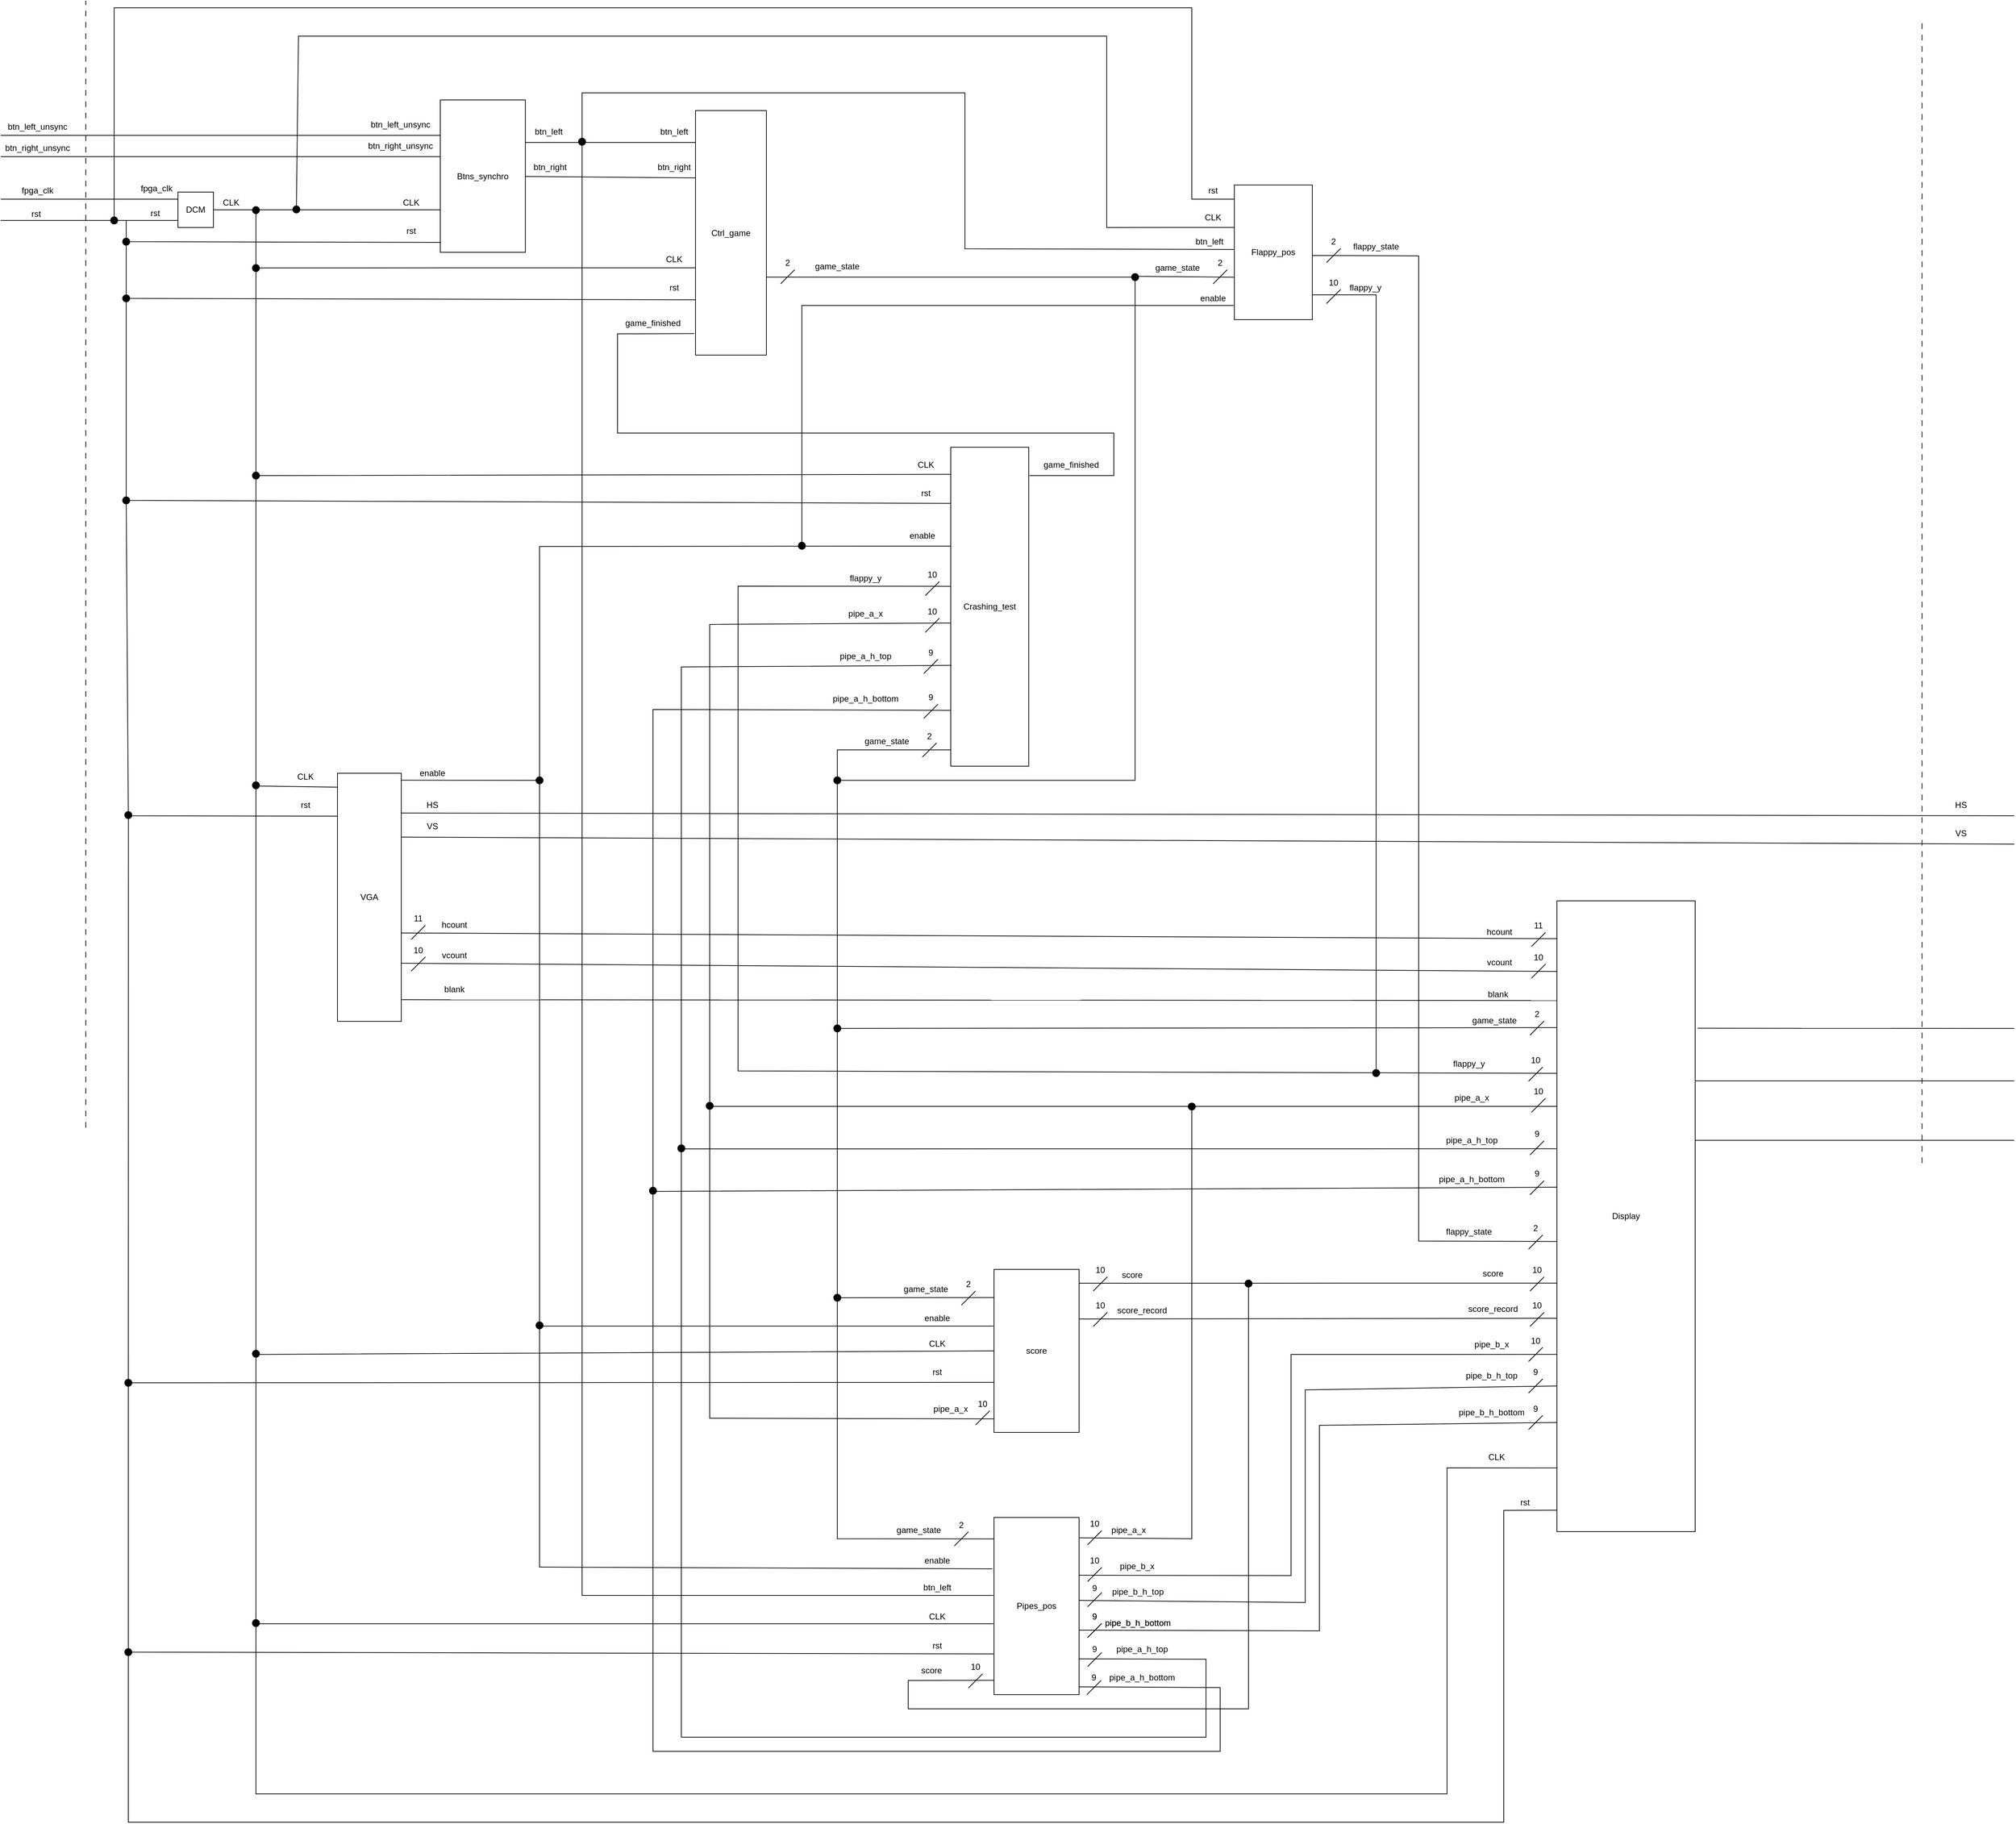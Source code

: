 <mxfile version="24.8.4">
  <diagram name="Page-1" id="Xa5YQdAASDwEEKE8111q">
    <mxGraphModel dx="2555" dy="943" grid="1" gridSize="10" guides="1" tooltips="1" connect="1" arrows="1" fold="1" page="1" pageScale="1" pageWidth="827" pageHeight="1169" math="0" shadow="0">
      <root>
        <mxCell id="0" />
        <mxCell id="1" parent="0" />
        <mxCell id="xnvayWY3Ro9LNE6wZ4xw-27" style="rounded=0;orthogonalLoop=1;jettySize=auto;html=1;exitX=1;exitY=0.5;exitDx=0;exitDy=0;strokeColor=default;startArrow=none;startFill=0;endArrow=none;endFill=0;entryX=0;entryY=0.5;entryDx=0;entryDy=0;" parent="1" source="xnvayWY3Ro9LNE6wZ4xw-28" edge="1">
          <mxGeometry relative="1" as="geometry">
            <mxPoint x="341" y="365" as="targetPoint" />
          </mxGeometry>
        </mxCell>
        <mxCell id="xnvayWY3Ro9LNE6wZ4xw-28" value="DCM" style="whiteSpace=wrap;html=1;aspect=fixed;" parent="1" vertex="1">
          <mxGeometry x="-30" y="340" width="50" height="50" as="geometry" />
        </mxCell>
        <mxCell id="xnvayWY3Ro9LNE6wZ4xw-29" value="" style="endArrow=none;html=1;rounded=0;" parent="1" edge="1">
          <mxGeometry width="50" height="50" relative="1" as="geometry">
            <mxPoint x="-280" y="350" as="sourcePoint" />
            <mxPoint x="-30" y="350" as="targetPoint" />
          </mxGeometry>
        </mxCell>
        <mxCell id="xnvayWY3Ro9LNE6wZ4xw-30" value="" style="endArrow=none;html=1;rounded=0;" parent="1" edge="1">
          <mxGeometry width="50" height="50" relative="1" as="geometry">
            <mxPoint x="-100" y="380" as="sourcePoint" />
            <mxPoint x="-30" y="380" as="targetPoint" />
          </mxGeometry>
        </mxCell>
        <mxCell id="xnvayWY3Ro9LNE6wZ4xw-31" value="CLK" style="text;html=1;align=center;verticalAlign=middle;whiteSpace=wrap;rounded=0;" parent="1" vertex="1">
          <mxGeometry x="274" y="340" width="50" height="30" as="geometry" />
        </mxCell>
        <mxCell id="xnvayWY3Ro9LNE6wZ4xw-32" value="fpga_clk" style="text;html=1;align=center;verticalAlign=middle;whiteSpace=wrap;rounded=0;" parent="1" vertex="1">
          <mxGeometry x="-90" y="320" width="60" height="30" as="geometry" />
        </mxCell>
        <mxCell id="xnvayWY3Ro9LNE6wZ4xw-33" value="" style="endArrow=none;html=1;rounded=0;" parent="1" edge="1">
          <mxGeometry width="50" height="50" relative="1" as="geometry">
            <mxPoint x="-280" y="380" as="sourcePoint" />
            <mxPoint x="-40" y="380" as="targetPoint" />
          </mxGeometry>
        </mxCell>
        <mxCell id="xnvayWY3Ro9LNE6wZ4xw-34" value="rst" style="text;html=1;align=center;verticalAlign=middle;whiteSpace=wrap;rounded=0;" parent="1" vertex="1">
          <mxGeometry x="-92" y="355" width="60" height="30" as="geometry" />
        </mxCell>
        <mxCell id="xnvayWY3Ro9LNE6wZ4xw-36" value="" style="endArrow=none;html=1;rounded=0;" parent="1" edge="1">
          <mxGeometry width="50" height="50" relative="1" as="geometry">
            <mxPoint x="-280" y="260" as="sourcePoint" />
            <mxPoint x="340" y="260" as="targetPoint" />
          </mxGeometry>
        </mxCell>
        <mxCell id="xnvayWY3Ro9LNE6wZ4xw-37" value="btn_left_unsync" style="text;html=1;align=center;verticalAlign=middle;whiteSpace=wrap;rounded=0;" parent="1" vertex="1">
          <mxGeometry x="239" y="230" width="90" height="30" as="geometry" />
        </mxCell>
        <mxCell id="xnvayWY3Ro9LNE6wZ4xw-38" value="" style="endArrow=none;html=1;rounded=0;" parent="1" edge="1">
          <mxGeometry width="50" height="50" relative="1" as="geometry">
            <mxPoint x="-280" y="290" as="sourcePoint" />
            <mxPoint x="340" y="290" as="targetPoint" />
          </mxGeometry>
        </mxCell>
        <mxCell id="xnvayWY3Ro9LNE6wZ4xw-39" value="btn_right_unsync" style="text;html=1;align=center;verticalAlign=middle;whiteSpace=wrap;rounded=0;" parent="1" vertex="1">
          <mxGeometry x="239" y="260" width="90" height="30" as="geometry" />
        </mxCell>
        <mxCell id="xnvayWY3Ro9LNE6wZ4xw-44" value="fpga_clk" style="text;html=1;align=center;verticalAlign=middle;whiteSpace=wrap;rounded=0;" parent="1" vertex="1">
          <mxGeometry x="-258" y="322.5" width="60" height="30" as="geometry" />
        </mxCell>
        <mxCell id="xnvayWY3Ro9LNE6wZ4xw-45" value="rst" style="text;html=1;align=center;verticalAlign=middle;whiteSpace=wrap;rounded=0;" parent="1" vertex="1">
          <mxGeometry x="-260" y="355.5" width="60" height="30" as="geometry" />
        </mxCell>
        <mxCell id="xnvayWY3Ro9LNE6wZ4xw-46" value="Btns_synchro" style="rounded=0;whiteSpace=wrap;html=1;" parent="1" vertex="1">
          <mxGeometry x="340" y="210" width="120" height="215" as="geometry" />
        </mxCell>
        <mxCell id="xnvayWY3Ro9LNE6wZ4xw-47" value="btn_left_unsync" style="text;html=1;align=center;verticalAlign=middle;whiteSpace=wrap;rounded=0;" parent="1" vertex="1">
          <mxGeometry x="-273" y="232.5" width="90" height="30" as="geometry" />
        </mxCell>
        <mxCell id="xnvayWY3Ro9LNE6wZ4xw-48" value="btn_right_unsync" style="text;html=1;align=center;verticalAlign=middle;whiteSpace=wrap;rounded=0;" parent="1" vertex="1">
          <mxGeometry x="-273" y="262.5" width="90" height="30" as="geometry" />
        </mxCell>
        <mxCell id="xnvayWY3Ro9LNE6wZ4xw-50" value="" style="endArrow=none;html=1;rounded=0;entryX=1;entryY=1;entryDx=0;entryDy=0;" parent="1" target="xnvayWY3Ro9LNE6wZ4xw-57" edge="1">
          <mxGeometry width="50" height="50" relative="1" as="geometry">
            <mxPoint x="460" y="270" as="sourcePoint" />
            <mxPoint x="580" y="270" as="targetPoint" />
          </mxGeometry>
        </mxCell>
        <mxCell id="xnvayWY3Ro9LNE6wZ4xw-51" value="" style="endArrow=none;html=1;rounded=0;entryX=1;entryY=1;entryDx=0;entryDy=0;" parent="1" target="xnvayWY3Ro9LNE6wZ4xw-58" edge="1">
          <mxGeometry width="50" height="50" relative="1" as="geometry">
            <mxPoint x="460" y="318" as="sourcePoint" />
            <mxPoint x="680" y="340" as="targetPoint" />
          </mxGeometry>
        </mxCell>
        <mxCell id="xnvayWY3Ro9LNE6wZ4xw-52" value="btn_left" style="text;html=1;align=center;verticalAlign=middle;whiteSpace=wrap;rounded=0;" parent="1" vertex="1">
          <mxGeometry x="463" y="240" width="60" height="30" as="geometry" />
        </mxCell>
        <mxCell id="xnvayWY3Ro9LNE6wZ4xw-53" value="btn_right" style="text;html=1;align=center;verticalAlign=middle;whiteSpace=wrap;rounded=0;" parent="1" vertex="1">
          <mxGeometry x="465" y="290" width="60" height="30" as="geometry" />
        </mxCell>
        <mxCell id="xnvayWY3Ro9LNE6wZ4xw-55" value="Ctrl_game" style="rounded=0;whiteSpace=wrap;html=1;rotation=0;" parent="1" vertex="1">
          <mxGeometry x="700" y="225" width="100" height="345" as="geometry" />
        </mxCell>
        <mxCell id="xnvayWY3Ro9LNE6wZ4xw-57" value="btn_left" style="text;html=1;align=center;verticalAlign=middle;whiteSpace=wrap;rounded=0;" parent="1" vertex="1">
          <mxGeometry x="640" y="240" width="60" height="30" as="geometry" />
        </mxCell>
        <mxCell id="xnvayWY3Ro9LNE6wZ4xw-58" value="btn_right" style="text;html=1;align=center;verticalAlign=middle;whiteSpace=wrap;rounded=0;" parent="1" vertex="1">
          <mxGeometry x="640" y="290" width="60" height="30" as="geometry" />
        </mxCell>
        <mxCell id="xnvayWY3Ro9LNE6wZ4xw-59" value="rst" style="text;html=1;align=center;verticalAlign=middle;whiteSpace=wrap;rounded=0;" parent="1" vertex="1">
          <mxGeometry x="269" y="380" width="60" height="30" as="geometry" />
        </mxCell>
        <mxCell id="xnvayWY3Ro9LNE6wZ4xw-62" value="" style="endArrow=none;html=1;rounded=0;entryX=0.003;entryY=0.643;entryDx=0;entryDy=0;entryPerimeter=0;" parent="1" target="xnvayWY3Ro9LNE6wZ4xw-55" edge="1">
          <mxGeometry width="50" height="50" relative="1" as="geometry">
            <mxPoint x="80" y="365" as="sourcePoint" />
            <mxPoint x="720.1" y="445.55" as="targetPoint" />
            <Array as="points">
              <mxPoint x="80" y="447" />
            </Array>
          </mxGeometry>
        </mxCell>
        <mxCell id="xnvayWY3Ro9LNE6wZ4xw-63" value="CLK" style="text;html=1;align=center;verticalAlign=middle;whiteSpace=wrap;rounded=0;" parent="1" vertex="1">
          <mxGeometry x="645" y="420" width="50" height="30" as="geometry" />
        </mxCell>
        <mxCell id="xnvayWY3Ro9LNE6wZ4xw-64" value="CLK" style="text;html=1;align=center;verticalAlign=middle;whiteSpace=wrap;rounded=0;" parent="1" vertex="1">
          <mxGeometry x="20" y="340" width="50" height="30" as="geometry" />
        </mxCell>
        <mxCell id="xnvayWY3Ro9LNE6wZ4xw-65" value="" style="endArrow=none;html=1;rounded=0;entryX=0.006;entryY=0.774;entryDx=0;entryDy=0;entryPerimeter=0;" parent="1" target="xnvayWY3Ro9LNE6wZ4xw-55" edge="1">
          <mxGeometry width="50" height="50" relative="1" as="geometry">
            <mxPoint x="-103" y="410" as="sourcePoint" />
            <mxPoint x="547" y="490" as="targetPoint" />
            <Array as="points">
              <mxPoint x="-103" y="490" />
            </Array>
          </mxGeometry>
        </mxCell>
        <mxCell id="xnvayWY3Ro9LNE6wZ4xw-66" value="rst" style="text;html=1;align=center;verticalAlign=middle;whiteSpace=wrap;rounded=0;" parent="1" vertex="1">
          <mxGeometry x="640" y="460" width="60" height="30" as="geometry" />
        </mxCell>
        <mxCell id="xnvayWY3Ro9LNE6wZ4xw-67" value="" style="endArrow=none;html=1;rounded=0;entryX=0.008;entryY=0.935;entryDx=0;entryDy=0;entryPerimeter=0;" parent="1" target="xnvayWY3Ro9LNE6wZ4xw-46" edge="1">
          <mxGeometry width="50" height="50" relative="1" as="geometry">
            <mxPoint x="-103" y="380" as="sourcePoint" />
            <mxPoint x="185.8" y="410.595" as="targetPoint" />
            <Array as="points">
              <mxPoint x="-103" y="410" />
            </Array>
          </mxGeometry>
        </mxCell>
        <mxCell id="xnvayWY3Ro9LNE6wZ4xw-70" value="game_finished" style="text;html=1;align=center;verticalAlign=middle;whiteSpace=wrap;rounded=0;" parent="1" vertex="1">
          <mxGeometry x="610" y="510" width="60" height="30" as="geometry" />
        </mxCell>
        <mxCell id="xnvayWY3Ro9LNE6wZ4xw-72" value="game_state" style="text;html=1;align=center;verticalAlign=middle;whiteSpace=wrap;rounded=0;" parent="1" vertex="1">
          <mxGeometry x="870" y="429.5" width="60" height="30" as="geometry" />
        </mxCell>
        <mxCell id="xnvayWY3Ro9LNE6wZ4xw-76" value="Crashing_test" style="rounded=0;whiteSpace=wrap;html=1;rotation=0;" parent="1" vertex="1">
          <mxGeometry x="1060" y="700" width="110" height="450" as="geometry" />
        </mxCell>
        <mxCell id="xnvayWY3Ro9LNE6wZ4xw-78" value="game_finished" style="text;html=1;align=center;verticalAlign=middle;whiteSpace=wrap;rounded=0;" parent="1" vertex="1">
          <mxGeometry x="1200" y="710" width="60" height="30" as="geometry" />
        </mxCell>
        <mxCell id="xnvayWY3Ro9LNE6wZ4xw-81" value="game_state" style="text;html=1;align=center;verticalAlign=middle;whiteSpace=wrap;rounded=0;" parent="1" vertex="1">
          <mxGeometry x="940" y="1100" width="60" height="30" as="geometry" />
        </mxCell>
        <mxCell id="xnvayWY3Ro9LNE6wZ4xw-82" value="" style="endArrow=none;html=1;rounded=0;exitX=0.005;exitY=0.085;exitDx=0;exitDy=0;exitPerimeter=0;" parent="1" edge="1" source="xnvayWY3Ro9LNE6wZ4xw-76">
          <mxGeometry width="50" height="50" relative="1" as="geometry">
            <mxPoint x="700" y="740" as="sourcePoint" />
            <mxPoint x="80" y="445" as="targetPoint" />
            <Array as="points">
              <mxPoint x="80" y="740" />
            </Array>
          </mxGeometry>
        </mxCell>
        <mxCell id="xnvayWY3Ro9LNE6wZ4xw-83" value="CLK" style="text;html=1;align=center;verticalAlign=middle;whiteSpace=wrap;rounded=0;" parent="1" vertex="1">
          <mxGeometry x="1000" y="710" width="50" height="30" as="geometry" />
        </mxCell>
        <mxCell id="xnvayWY3Ro9LNE6wZ4xw-84" value="" style="endArrow=none;html=1;rounded=0;exitX=-0.005;exitY=0.176;exitDx=0;exitDy=0;exitPerimeter=0;" parent="1" source="xnvayWY3Ro9LNE6wZ4xw-76" edge="1">
          <mxGeometry width="50" height="50" relative="1" as="geometry">
            <mxPoint x="547" y="781" as="sourcePoint" />
            <mxPoint x="-103" y="490" as="targetPoint" />
            <Array as="points">
              <mxPoint x="-103" y="775" />
            </Array>
          </mxGeometry>
        </mxCell>
        <mxCell id="xnvayWY3Ro9LNE6wZ4xw-85" value="rst" style="text;html=1;align=center;verticalAlign=middle;whiteSpace=wrap;rounded=0;" parent="1" vertex="1">
          <mxGeometry x="995" y="750" width="60" height="30" as="geometry" />
        </mxCell>
        <mxCell id="xnvayWY3Ro9LNE6wZ4xw-86" value="" style="endArrow=none;html=1;rounded=0;entryX=-0.005;entryY=0.31;entryDx=0;entryDy=0;exitX=1;exitY=0.028;exitDx=0;exitDy=0;exitPerimeter=0;entryPerimeter=0;" parent="1" source="xnvayWY3Ro9LNE6wZ4xw-110" edge="1" target="xnvayWY3Ro9LNE6wZ4xw-76">
          <mxGeometry width="50" height="50" relative="1" as="geometry">
            <mxPoint x="460" y="840" as="sourcePoint" />
            <mxPoint x="700" y="840" as="targetPoint" />
            <Array as="points">
              <mxPoint x="480" y="1170" />
              <mxPoint x="480" y="840" />
            </Array>
          </mxGeometry>
        </mxCell>
        <mxCell id="xnvayWY3Ro9LNE6wZ4xw-91" value="enable" style="text;html=1;align=center;verticalAlign=middle;whiteSpace=wrap;rounded=0;" parent="1" vertex="1">
          <mxGeometry x="995" y="810" width="50" height="30" as="geometry" />
        </mxCell>
        <mxCell id="xnvayWY3Ro9LNE6wZ4xw-92" value="flappy_y" style="text;html=1;align=center;verticalAlign=middle;whiteSpace=wrap;rounded=0;" parent="1" vertex="1">
          <mxGeometry x="910" y="870" width="60" height="30" as="geometry" />
        </mxCell>
        <mxCell id="xnvayWY3Ro9LNE6wZ4xw-93" value="pipe_a_x" style="text;html=1;align=center;verticalAlign=middle;whiteSpace=wrap;rounded=0;" parent="1" vertex="1">
          <mxGeometry x="910" y="920" width="60" height="30" as="geometry" />
        </mxCell>
        <mxCell id="xnvayWY3Ro9LNE6wZ4xw-94" value="pipe_a_h_top" style="text;html=1;align=center;verticalAlign=middle;whiteSpace=wrap;rounded=0;" parent="1" vertex="1">
          <mxGeometry x="895" y="980" width="90" height="30" as="geometry" />
        </mxCell>
        <mxCell id="xnvayWY3Ro9LNE6wZ4xw-95" value="pipe_a_h_bottom" style="text;html=1;align=center;verticalAlign=middle;whiteSpace=wrap;rounded=0;" parent="1" vertex="1">
          <mxGeometry x="885" y="1040" width="110" height="30" as="geometry" />
        </mxCell>
        <mxCell id="xnvayWY3Ro9LNE6wZ4xw-96" value="" style="endArrow=none;html=1;rounded=0;" parent="1" edge="1">
          <mxGeometry width="50" height="50" relative="1" as="geometry">
            <mxPoint x="820" y="469.5" as="sourcePoint" />
            <mxPoint x="840" y="449.5" as="targetPoint" />
          </mxGeometry>
        </mxCell>
        <mxCell id="xnvayWY3Ro9LNE6wZ4xw-97" value="2" style="text;html=1;align=center;verticalAlign=middle;whiteSpace=wrap;rounded=0;" parent="1" vertex="1">
          <mxGeometry x="800" y="425" width="60" height="30" as="geometry" />
        </mxCell>
        <mxCell id="xnvayWY3Ro9LNE6wZ4xw-98" value="" style="endArrow=none;html=1;rounded=0;" parent="1" edge="1">
          <mxGeometry width="50" height="50" relative="1" as="geometry">
            <mxPoint x="1020" y="1137.25" as="sourcePoint" />
            <mxPoint x="1040" y="1117.25" as="targetPoint" />
          </mxGeometry>
        </mxCell>
        <mxCell id="xnvayWY3Ro9LNE6wZ4xw-99" value="2" style="text;html=1;align=center;verticalAlign=middle;whiteSpace=wrap;rounded=0;" parent="1" vertex="1">
          <mxGeometry x="1000" y="1092.75" width="60" height="30" as="geometry" />
        </mxCell>
        <mxCell id="xnvayWY3Ro9LNE6wZ4xw-101" value="" style="endArrow=none;html=1;rounded=0;" parent="1" edge="1">
          <mxGeometry width="50" height="50" relative="1" as="geometry">
            <mxPoint x="1022" y="1082.5" as="sourcePoint" />
            <mxPoint x="1042" y="1062.5" as="targetPoint" />
          </mxGeometry>
        </mxCell>
        <mxCell id="xnvayWY3Ro9LNE6wZ4xw-102" value="9" style="text;html=1;align=center;verticalAlign=middle;whiteSpace=wrap;rounded=0;" parent="1" vertex="1">
          <mxGeometry x="1002" y="1038" width="60" height="30" as="geometry" />
        </mxCell>
        <mxCell id="xnvayWY3Ro9LNE6wZ4xw-103" value="" style="endArrow=none;html=1;rounded=0;" parent="1" edge="1">
          <mxGeometry width="50" height="50" relative="1" as="geometry">
            <mxPoint x="1022" y="1019.25" as="sourcePoint" />
            <mxPoint x="1042" y="999.25" as="targetPoint" />
          </mxGeometry>
        </mxCell>
        <mxCell id="xnvayWY3Ro9LNE6wZ4xw-104" value="9" style="text;html=1;align=center;verticalAlign=middle;whiteSpace=wrap;rounded=0;" parent="1" vertex="1">
          <mxGeometry x="1002" y="974.75" width="60" height="30" as="geometry" />
        </mxCell>
        <mxCell id="xnvayWY3Ro9LNE6wZ4xw-105" value="" style="endArrow=none;html=1;rounded=0;" parent="1" edge="1">
          <mxGeometry width="50" height="50" relative="1" as="geometry">
            <mxPoint x="1024" y="961.25" as="sourcePoint" />
            <mxPoint x="1044" y="941.25" as="targetPoint" />
          </mxGeometry>
        </mxCell>
        <mxCell id="xnvayWY3Ro9LNE6wZ4xw-106" value="10" style="text;html=1;align=center;verticalAlign=middle;whiteSpace=wrap;rounded=0;" parent="1" vertex="1">
          <mxGeometry x="1004" y="916.75" width="60" height="30" as="geometry" />
        </mxCell>
        <mxCell id="xnvayWY3Ro9LNE6wZ4xw-107" value="" style="endArrow=none;html=1;rounded=0;" parent="1" edge="1">
          <mxGeometry width="50" height="50" relative="1" as="geometry">
            <mxPoint x="1024" y="909.5" as="sourcePoint" />
            <mxPoint x="1044" y="889.5" as="targetPoint" />
          </mxGeometry>
        </mxCell>
        <mxCell id="xnvayWY3Ro9LNE6wZ4xw-108" value="10" style="text;html=1;align=center;verticalAlign=middle;whiteSpace=wrap;rounded=0;" parent="1" vertex="1">
          <mxGeometry x="1004" y="865" width="60" height="30" as="geometry" />
        </mxCell>
        <mxCell id="xnvayWY3Ro9LNE6wZ4xw-110" value="VGA" style="rounded=0;whiteSpace=wrap;html=1;" parent="1" vertex="1">
          <mxGeometry x="195" y="1160" width="90" height="350" as="geometry" />
        </mxCell>
        <mxCell id="xnvayWY3Ro9LNE6wZ4xw-111" value="enable" style="text;html=1;align=center;verticalAlign=middle;whiteSpace=wrap;rounded=0;" parent="1" vertex="1">
          <mxGeometry x="304" y="1145" width="50" height="30" as="geometry" />
        </mxCell>
        <mxCell id="xnvayWY3Ro9LNE6wZ4xw-112" value="" style="endArrow=none;html=1;rounded=0;exitX=-0.003;exitY=0.173;exitDx=0;exitDy=0;exitPerimeter=0;" parent="1" source="xnvayWY3Ro9LNE6wZ4xw-110" edge="1">
          <mxGeometry width="50" height="50" relative="1" as="geometry">
            <mxPoint x="190" y="1220" as="sourcePoint" />
            <mxPoint x="-103" y="775" as="targetPoint" />
            <Array as="points">
              <mxPoint x="-100" y="1220" />
            </Array>
          </mxGeometry>
        </mxCell>
        <mxCell id="xnvayWY3Ro9LNE6wZ4xw-113" value="rst" style="text;html=1;align=center;verticalAlign=middle;whiteSpace=wrap;rounded=0;" parent="1" vertex="1">
          <mxGeometry x="120" y="1190" width="60" height="30" as="geometry" />
        </mxCell>
        <mxCell id="xnvayWY3Ro9LNE6wZ4xw-114" value="" style="endArrow=none;html=1;rounded=0;dashed=1;dashPattern=8 8;" parent="1" edge="1">
          <mxGeometry width="50" height="50" relative="1" as="geometry">
            <mxPoint x="-160" y="1660" as="sourcePoint" />
            <mxPoint x="-160" y="70" as="targetPoint" />
          </mxGeometry>
        </mxCell>
        <mxCell id="xnvayWY3Ro9LNE6wZ4xw-116" value="" style="endArrow=none;html=1;rounded=0;exitX=0.005;exitY=0.056;exitDx=0;exitDy=0;exitPerimeter=0;" parent="1" source="xnvayWY3Ro9LNE6wZ4xw-110" edge="1">
          <mxGeometry width="50" height="50" relative="1" as="geometry">
            <mxPoint x="169" y="840" as="sourcePoint" />
            <mxPoint x="80" y="740" as="targetPoint" />
            <Array as="points">
              <mxPoint x="80" y="1178" />
            </Array>
          </mxGeometry>
        </mxCell>
        <mxCell id="xnvayWY3Ro9LNE6wZ4xw-117" value="CLK" style="text;html=1;align=center;verticalAlign=middle;whiteSpace=wrap;rounded=0;" parent="1" vertex="1">
          <mxGeometry x="125" y="1150" width="50" height="30" as="geometry" />
        </mxCell>
        <mxCell id="xnvayWY3Ro9LNE6wZ4xw-118" value="" style="endArrow=none;html=1;rounded=0;exitX=1.019;exitY=0.288;exitDx=0;exitDy=0;exitPerimeter=0;" parent="1" edge="1">
          <mxGeometry width="50" height="50" relative="1" as="geometry">
            <mxPoint x="285.0" y="1216.08" as="sourcePoint" />
            <mxPoint x="2560" y="1220" as="targetPoint" />
          </mxGeometry>
        </mxCell>
        <mxCell id="xnvayWY3Ro9LNE6wZ4xw-119" value="HS" style="text;html=1;align=center;verticalAlign=middle;whiteSpace=wrap;rounded=0;" parent="1" vertex="1">
          <mxGeometry x="304" y="1190" width="50" height="30" as="geometry" />
        </mxCell>
        <mxCell id="JSrbKEVZbkw8yBN8hjMD-1" value="" style="endArrow=none;html=1;rounded=0;exitX=1.019;exitY=0.288;exitDx=0;exitDy=0;exitPerimeter=0;" edge="1" parent="1">
          <mxGeometry width="50" height="50" relative="1" as="geometry">
            <mxPoint x="285.0" y="1250.08" as="sourcePoint" />
            <mxPoint x="2560" y="1260" as="targetPoint" />
          </mxGeometry>
        </mxCell>
        <mxCell id="JSrbKEVZbkw8yBN8hjMD-2" value="VS" style="text;html=1;align=center;verticalAlign=middle;whiteSpace=wrap;rounded=0;" vertex="1" parent="1">
          <mxGeometry x="304" y="1220" width="50" height="30" as="geometry" />
        </mxCell>
        <mxCell id="JSrbKEVZbkw8yBN8hjMD-3" value="" style="endArrow=none;html=1;rounded=0;exitX=1.019;exitY=0.288;exitDx=0;exitDy=0;exitPerimeter=0;entryX=0.002;entryY=0.06;entryDx=0;entryDy=0;entryPerimeter=0;" edge="1" parent="1" target="JSrbKEVZbkw8yBN8hjMD-18">
          <mxGeometry width="50" height="50" relative="1" as="geometry">
            <mxPoint x="285.0" y="1385.33" as="sourcePoint" />
            <mxPoint x="403" y="1385.25" as="targetPoint" />
          </mxGeometry>
        </mxCell>
        <mxCell id="JSrbKEVZbkw8yBN8hjMD-4" value="hcount" style="text;html=1;align=center;verticalAlign=middle;whiteSpace=wrap;rounded=0;" vertex="1" parent="1">
          <mxGeometry x="335" y="1359.25" width="50" height="30" as="geometry" />
        </mxCell>
        <mxCell id="JSrbKEVZbkw8yBN8hjMD-5" value="" style="endArrow=none;html=1;rounded=0;exitX=1.019;exitY=0.288;exitDx=0;exitDy=0;exitPerimeter=0;entryX=-0.001;entryY=0.112;entryDx=0;entryDy=0;entryPerimeter=0;" edge="1" parent="1" target="JSrbKEVZbkw8yBN8hjMD-18">
          <mxGeometry width="50" height="50" relative="1" as="geometry">
            <mxPoint x="285.0" y="1427.95" as="sourcePoint" />
            <mxPoint x="403" y="1427.87" as="targetPoint" />
          </mxGeometry>
        </mxCell>
        <mxCell id="JSrbKEVZbkw8yBN8hjMD-6" value="vcount" style="text;html=1;align=center;verticalAlign=middle;whiteSpace=wrap;rounded=0;" vertex="1" parent="1">
          <mxGeometry x="335" y="1401.87" width="50" height="30" as="geometry" />
        </mxCell>
        <mxCell id="JSrbKEVZbkw8yBN8hjMD-7" value="" style="endArrow=none;html=1;rounded=0;exitX=1.008;exitY=0.913;exitDx=0;exitDy=0;exitPerimeter=0;entryX=0.014;entryY=0.158;entryDx=0;entryDy=0;entryPerimeter=0;" edge="1" parent="1" source="xnvayWY3Ro9LNE6wZ4xw-110" target="JSrbKEVZbkw8yBN8hjMD-18">
          <mxGeometry width="50" height="50" relative="1" as="geometry">
            <mxPoint x="285.0" y="1457.95" as="sourcePoint" />
            <mxPoint x="403" y="1457.87" as="targetPoint" />
          </mxGeometry>
        </mxCell>
        <mxCell id="JSrbKEVZbkw8yBN8hjMD-8" value="blank" style="text;html=1;align=center;verticalAlign=middle;whiteSpace=wrap;rounded=0;" vertex="1" parent="1">
          <mxGeometry x="335" y="1450" width="50" height="30" as="geometry" />
        </mxCell>
        <mxCell id="JSrbKEVZbkw8yBN8hjMD-10" value="" style="endArrow=none;html=1;rounded=0;" edge="1" parent="1">
          <mxGeometry width="50" height="50" relative="1" as="geometry">
            <mxPoint x="299" y="1394.5" as="sourcePoint" />
            <mxPoint x="319" y="1374.5" as="targetPoint" />
          </mxGeometry>
        </mxCell>
        <mxCell id="JSrbKEVZbkw8yBN8hjMD-11" value="11" style="text;html=1;align=center;verticalAlign=middle;whiteSpace=wrap;rounded=0;" vertex="1" parent="1">
          <mxGeometry x="279" y="1350" width="60" height="30" as="geometry" />
        </mxCell>
        <mxCell id="JSrbKEVZbkw8yBN8hjMD-12" value="" style="endArrow=none;html=1;rounded=0;" edge="1" parent="1">
          <mxGeometry width="50" height="50" relative="1" as="geometry">
            <mxPoint x="299" y="1439.12" as="sourcePoint" />
            <mxPoint x="319" y="1419.12" as="targetPoint" />
          </mxGeometry>
        </mxCell>
        <mxCell id="JSrbKEVZbkw8yBN8hjMD-13" value="10" style="text;html=1;align=center;verticalAlign=middle;whiteSpace=wrap;rounded=0;" vertex="1" parent="1">
          <mxGeometry x="279" y="1394.62" width="60" height="30" as="geometry" />
        </mxCell>
        <mxCell id="JSrbKEVZbkw8yBN8hjMD-14" value="" style="endArrow=none;html=1;rounded=0;entryX=-0.017;entryY=0.912;entryDx=0;entryDy=0;entryPerimeter=0;" edge="1" parent="1" target="xnvayWY3Ro9LNE6wZ4xw-55">
          <mxGeometry width="50" height="50" relative="1" as="geometry">
            <mxPoint x="1171" y="740" as="sourcePoint" />
            <mxPoint x="600" y="760" as="targetPoint" />
            <Array as="points">
              <mxPoint x="1290" y="740" />
              <mxPoint x="1290" y="680" />
              <mxPoint x="590" y="680" />
              <mxPoint x="590" y="540" />
            </Array>
          </mxGeometry>
        </mxCell>
        <mxCell id="JSrbKEVZbkw8yBN8hjMD-15" value="" style="endArrow=none;html=1;rounded=0;dashed=1;dashPattern=8 8;" edge="1" parent="1">
          <mxGeometry width="50" height="50" relative="1" as="geometry">
            <mxPoint x="2430" y="1710" as="sourcePoint" />
            <mxPoint x="2430" y="100" as="targetPoint" />
          </mxGeometry>
        </mxCell>
        <mxCell id="JSrbKEVZbkw8yBN8hjMD-16" value="HS" style="text;html=1;align=center;verticalAlign=middle;whiteSpace=wrap;rounded=0;" vertex="1" parent="1">
          <mxGeometry x="2460" y="1190" width="50" height="30" as="geometry" />
        </mxCell>
        <mxCell id="JSrbKEVZbkw8yBN8hjMD-17" value="VS" style="text;html=1;align=center;verticalAlign=middle;whiteSpace=wrap;rounded=0;" vertex="1" parent="1">
          <mxGeometry x="2460" y="1230" width="50" height="30" as="geometry" />
        </mxCell>
        <mxCell id="JSrbKEVZbkw8yBN8hjMD-18" value="Display" style="rounded=0;whiteSpace=wrap;html=1;" vertex="1" parent="1">
          <mxGeometry x="1915" y="1340" width="195" height="890" as="geometry" />
        </mxCell>
        <mxCell id="JSrbKEVZbkw8yBN8hjMD-19" value="hcount" style="text;html=1;align=center;verticalAlign=middle;whiteSpace=wrap;rounded=0;" vertex="1" parent="1">
          <mxGeometry x="1809" y="1369.25" width="50" height="30" as="geometry" />
        </mxCell>
        <mxCell id="JSrbKEVZbkw8yBN8hjMD-20" value="vcount" style="text;html=1;align=center;verticalAlign=middle;whiteSpace=wrap;rounded=0;" vertex="1" parent="1">
          <mxGeometry x="1809" y="1411.87" width="50" height="30" as="geometry" />
        </mxCell>
        <mxCell id="JSrbKEVZbkw8yBN8hjMD-21" value="blank" style="text;html=1;align=center;verticalAlign=middle;whiteSpace=wrap;rounded=0;" vertex="1" parent="1">
          <mxGeometry x="1807" y="1457" width="50" height="30" as="geometry" />
        </mxCell>
        <mxCell id="JSrbKEVZbkw8yBN8hjMD-22" value="" style="endArrow=none;html=1;rounded=0;" edge="1" parent="1">
          <mxGeometry width="50" height="50" relative="1" as="geometry">
            <mxPoint x="1879" y="1404.5" as="sourcePoint" />
            <mxPoint x="1899" y="1384.5" as="targetPoint" />
          </mxGeometry>
        </mxCell>
        <mxCell id="JSrbKEVZbkw8yBN8hjMD-23" value="11" style="text;html=1;align=center;verticalAlign=middle;whiteSpace=wrap;rounded=0;" vertex="1" parent="1">
          <mxGeometry x="1859" y="1360" width="60" height="30" as="geometry" />
        </mxCell>
        <mxCell id="JSrbKEVZbkw8yBN8hjMD-24" value="" style="endArrow=none;html=1;rounded=0;" edge="1" parent="1">
          <mxGeometry width="50" height="50" relative="1" as="geometry">
            <mxPoint x="1879" y="1449.12" as="sourcePoint" />
            <mxPoint x="1899" y="1429.12" as="targetPoint" />
          </mxGeometry>
        </mxCell>
        <mxCell id="JSrbKEVZbkw8yBN8hjMD-25" value="10" style="text;html=1;align=center;verticalAlign=middle;whiteSpace=wrap;rounded=0;" vertex="1" parent="1">
          <mxGeometry x="1859" y="1404.62" width="60" height="30" as="geometry" />
        </mxCell>
        <mxCell id="JSrbKEVZbkw8yBN8hjMD-26" value="" style="endArrow=none;html=1;rounded=0;exitX=0.002;exitY=0.201;exitDx=0;exitDy=0;exitPerimeter=0;" edge="1" parent="1" source="JSrbKEVZbkw8yBN8hjMD-18">
          <mxGeometry width="50" height="50" relative="1" as="geometry">
            <mxPoint x="520" y="1330" as="sourcePoint" />
            <mxPoint x="900" y="1170" as="targetPoint" />
            <Array as="points">
              <mxPoint x="900" y="1520" />
            </Array>
          </mxGeometry>
        </mxCell>
        <mxCell id="JSrbKEVZbkw8yBN8hjMD-27" value="game_state" style="text;html=1;align=center;verticalAlign=middle;whiteSpace=wrap;rounded=0;" vertex="1" parent="1">
          <mxGeometry x="1797" y="1494.25" width="60" height="30" as="geometry" />
        </mxCell>
        <mxCell id="JSrbKEVZbkw8yBN8hjMD-28" value="" style="endArrow=none;html=1;rounded=0;" edge="1" parent="1">
          <mxGeometry width="50" height="50" relative="1" as="geometry">
            <mxPoint x="1877" y="1529.5" as="sourcePoint" />
            <mxPoint x="1897" y="1509.5" as="targetPoint" />
          </mxGeometry>
        </mxCell>
        <mxCell id="JSrbKEVZbkw8yBN8hjMD-29" value="2" style="text;html=1;align=center;verticalAlign=middle;whiteSpace=wrap;rounded=0;" vertex="1" parent="1">
          <mxGeometry x="1857" y="1485" width="60" height="30" as="geometry" />
        </mxCell>
        <mxCell id="JSrbKEVZbkw8yBN8hjMD-33" value="" style="endArrow=none;html=1;rounded=0;exitX=0;exitY=0.551;exitDx=0;exitDy=0;exitPerimeter=0;" edge="1" parent="1" source="xnvayWY3Ro9LNE6wZ4xw-76">
          <mxGeometry width="50" height="50" relative="1" as="geometry">
            <mxPoint x="720" y="950" as="sourcePoint" />
            <mxPoint x="1915" y="1630" as="targetPoint" />
            <Array as="points">
              <mxPoint x="720" y="950" />
              <mxPoint x="720" y="1630" />
            </Array>
          </mxGeometry>
        </mxCell>
        <mxCell id="JSrbKEVZbkw8yBN8hjMD-34" value="" style="endArrow=none;html=1;rounded=0;entryX=0.002;entryY=0.454;entryDx=0;entryDy=0;entryPerimeter=0;exitX=0;exitY=0.825;exitDx=0;exitDy=0;exitPerimeter=0;" edge="1" parent="1" source="xnvayWY3Ro9LNE6wZ4xw-76" target="JSrbKEVZbkw8yBN8hjMD-18">
          <mxGeometry width="50" height="50" relative="1" as="geometry">
            <mxPoint x="640" y="1070" as="sourcePoint" />
            <mxPoint x="1915" y="1761.4" as="targetPoint" />
            <Array as="points">
              <mxPoint x="640" y="1070" />
              <mxPoint x="640" y="1750" />
            </Array>
          </mxGeometry>
        </mxCell>
        <mxCell id="JSrbKEVZbkw8yBN8hjMD-35" value="" style="endArrow=none;html=1;rounded=0;entryX=-0.004;entryY=0.393;entryDx=0;entryDy=0;entryPerimeter=0;exitX=0.009;exitY=0.684;exitDx=0;exitDy=0;exitPerimeter=0;" edge="1" parent="1" source="xnvayWY3Ro9LNE6wZ4xw-76" target="JSrbKEVZbkw8yBN8hjMD-18">
          <mxGeometry width="50" height="50" relative="1" as="geometry">
            <mxPoint x="680" y="1010" as="sourcePoint" />
            <mxPoint x="1910" y="1690" as="targetPoint" />
            <Array as="points">
              <mxPoint x="680" y="1010" />
              <mxPoint x="680" y="1690" />
            </Array>
          </mxGeometry>
        </mxCell>
        <mxCell id="JSrbKEVZbkw8yBN8hjMD-36" value="pipe_a_x" style="text;html=1;align=center;verticalAlign=middle;whiteSpace=wrap;rounded=0;" vertex="1" parent="1">
          <mxGeometry x="1765" y="1603.25" width="60" height="30" as="geometry" />
        </mxCell>
        <mxCell id="JSrbKEVZbkw8yBN8hjMD-37" value="pipe_a_h_top" style="text;html=1;align=center;verticalAlign=middle;whiteSpace=wrap;rounded=0;" vertex="1" parent="1">
          <mxGeometry x="1750" y="1663.25" width="90" height="30" as="geometry" />
        </mxCell>
        <mxCell id="JSrbKEVZbkw8yBN8hjMD-38" value="pipe_a_h_bottom" style="text;html=1;align=center;verticalAlign=middle;whiteSpace=wrap;rounded=0;" vertex="1" parent="1">
          <mxGeometry x="1740" y="1718.25" width="110" height="30" as="geometry" />
        </mxCell>
        <mxCell id="JSrbKEVZbkw8yBN8hjMD-39" value="" style="endArrow=none;html=1;rounded=0;" edge="1" parent="1">
          <mxGeometry width="50" height="50" relative="1" as="geometry">
            <mxPoint x="1877" y="1754.75" as="sourcePoint" />
            <mxPoint x="1897" y="1734.75" as="targetPoint" />
          </mxGeometry>
        </mxCell>
        <mxCell id="JSrbKEVZbkw8yBN8hjMD-40" value="9" style="text;html=1;align=center;verticalAlign=middle;whiteSpace=wrap;rounded=0;" vertex="1" parent="1">
          <mxGeometry x="1857" y="1710.25" width="60" height="30" as="geometry" />
        </mxCell>
        <mxCell id="JSrbKEVZbkw8yBN8hjMD-41" value="" style="endArrow=none;html=1;rounded=0;" edge="1" parent="1">
          <mxGeometry width="50" height="50" relative="1" as="geometry">
            <mxPoint x="1877" y="1698.5" as="sourcePoint" />
            <mxPoint x="1897" y="1678.5" as="targetPoint" />
          </mxGeometry>
        </mxCell>
        <mxCell id="JSrbKEVZbkw8yBN8hjMD-42" value="9" style="text;html=1;align=center;verticalAlign=middle;whiteSpace=wrap;rounded=0;" vertex="1" parent="1">
          <mxGeometry x="1857" y="1654" width="60" height="30" as="geometry" />
        </mxCell>
        <mxCell id="JSrbKEVZbkw8yBN8hjMD-43" value="" style="endArrow=none;html=1;rounded=0;" edge="1" parent="1">
          <mxGeometry width="50" height="50" relative="1" as="geometry">
            <mxPoint x="1879" y="1638.5" as="sourcePoint" />
            <mxPoint x="1899" y="1618.5" as="targetPoint" />
          </mxGeometry>
        </mxCell>
        <mxCell id="JSrbKEVZbkw8yBN8hjMD-44" value="10" style="text;html=1;align=center;verticalAlign=middle;whiteSpace=wrap;rounded=0;" vertex="1" parent="1">
          <mxGeometry x="1859" y="1594" width="60" height="30" as="geometry" />
        </mxCell>
        <mxCell id="JSrbKEVZbkw8yBN8hjMD-46" value="" style="endArrow=none;html=1;rounded=0;entryX=0.932;entryY=1.015;entryDx=0;entryDy=0;entryPerimeter=0;exitX=0;exitY=0.436;exitDx=0;exitDy=0;exitPerimeter=0;" edge="1" parent="1" source="xnvayWY3Ro9LNE6wZ4xw-76">
          <mxGeometry width="50" height="50" relative="1" as="geometry">
            <mxPoint x="760" y="900" as="sourcePoint" />
            <mxPoint x="1915" y="1583.38" as="targetPoint" />
            <Array as="points">
              <mxPoint x="760" y="896" />
              <mxPoint x="760" y="1580" />
            </Array>
          </mxGeometry>
        </mxCell>
        <mxCell id="JSrbKEVZbkw8yBN8hjMD-47" value="flappy_y" style="text;html=1;align=center;verticalAlign=middle;whiteSpace=wrap;rounded=0;" vertex="1" parent="1">
          <mxGeometry x="1761" y="1555" width="60" height="30" as="geometry" />
        </mxCell>
        <mxCell id="JSrbKEVZbkw8yBN8hjMD-48" value="" style="endArrow=none;html=1;rounded=0;" edge="1" parent="1">
          <mxGeometry width="50" height="50" relative="1" as="geometry">
            <mxPoint x="1875" y="1594.5" as="sourcePoint" />
            <mxPoint x="1895" y="1574.5" as="targetPoint" />
          </mxGeometry>
        </mxCell>
        <mxCell id="JSrbKEVZbkw8yBN8hjMD-49" value="10" style="text;html=1;align=center;verticalAlign=middle;whiteSpace=wrap;rounded=0;" vertex="1" parent="1">
          <mxGeometry x="1855" y="1550" width="60" height="30" as="geometry" />
        </mxCell>
        <mxCell id="JSrbKEVZbkw8yBN8hjMD-50" value="Flappy_pos" style="rounded=0;whiteSpace=wrap;html=1;" vertex="1" parent="1">
          <mxGeometry x="1460" y="330" width="110" height="190" as="geometry" />
        </mxCell>
        <mxCell id="JSrbKEVZbkw8yBN8hjMD-51" value="" style="endArrow=none;html=1;rounded=0;exitX=1.001;exitY=0.391;exitDx=0;exitDy=0;exitPerimeter=0;" edge="1" parent="1" source="JSrbKEVZbkw8yBN8hjMD-59">
          <mxGeometry width="50" height="50" relative="1" as="geometry">
            <mxPoint x="800.1" y="460.005" as="sourcePoint" />
            <mxPoint x="1460" y="460.11" as="targetPoint" />
          </mxGeometry>
        </mxCell>
        <mxCell id="JSrbKEVZbkw8yBN8hjMD-52" value="" style="endArrow=none;html=1;rounded=0;exitX=0.002;exitY=0.949;exitDx=0;exitDy=0;exitPerimeter=0;" edge="1" parent="1" source="xnvayWY3Ro9LNE6wZ4xw-76">
          <mxGeometry width="50" height="50" relative="1" as="geometry">
            <mxPoint x="940" y="850" as="sourcePoint" />
            <mxPoint x="1320" y="460" as="targetPoint" />
            <Array as="points">
              <mxPoint x="900" y="1127" />
              <mxPoint x="900" y="1170" />
              <mxPoint x="1320" y="1170" />
            </Array>
          </mxGeometry>
        </mxCell>
        <mxCell id="JSrbKEVZbkw8yBN8hjMD-53" value="game_state" style="text;html=1;align=center;verticalAlign=middle;whiteSpace=wrap;rounded=0;" vertex="1" parent="1">
          <mxGeometry x="1350" y="432.25" width="60" height="30" as="geometry" />
        </mxCell>
        <mxCell id="JSrbKEVZbkw8yBN8hjMD-54" value="" style="endArrow=none;html=1;rounded=0;" edge="1" parent="1">
          <mxGeometry width="50" height="50" relative="1" as="geometry">
            <mxPoint x="1430" y="469.5" as="sourcePoint" />
            <mxPoint x="1450" y="449.5" as="targetPoint" />
          </mxGeometry>
        </mxCell>
        <mxCell id="JSrbKEVZbkw8yBN8hjMD-55" value="2" style="text;html=1;align=center;verticalAlign=middle;whiteSpace=wrap;rounded=0;" vertex="1" parent="1">
          <mxGeometry x="1410" y="425" width="60" height="30" as="geometry" />
        </mxCell>
        <mxCell id="JSrbKEVZbkw8yBN8hjMD-57" value="" style="endArrow=none;html=1;rounded=0;entryX=-0.009;entryY=0.895;entryDx=0;entryDy=0;entryPerimeter=0;" edge="1" parent="1" target="JSrbKEVZbkw8yBN8hjMD-50">
          <mxGeometry width="50" height="50" relative="1" as="geometry">
            <mxPoint x="850" y="840" as="sourcePoint" />
            <mxPoint x="1110" y="640" as="targetPoint" />
            <Array as="points">
              <mxPoint x="850" y="500" />
            </Array>
          </mxGeometry>
        </mxCell>
        <mxCell id="JSrbKEVZbkw8yBN8hjMD-58" value="enable" style="text;html=1;align=center;verticalAlign=middle;whiteSpace=wrap;rounded=0;" vertex="1" parent="1">
          <mxGeometry x="1405" y="475" width="50" height="30" as="geometry" />
        </mxCell>
        <mxCell id="JSrbKEVZbkw8yBN8hjMD-60" value="" style="endArrow=none;html=1;rounded=0;exitX=1.001;exitY=0.391;exitDx=0;exitDy=0;exitPerimeter=0;" edge="1" parent="1" target="JSrbKEVZbkw8yBN8hjMD-59">
          <mxGeometry width="50" height="50" relative="1" as="geometry">
            <mxPoint x="800.1" y="460.005" as="sourcePoint" />
            <mxPoint x="1460" y="460.11" as="targetPoint" />
          </mxGeometry>
        </mxCell>
        <mxCell id="JSrbKEVZbkw8yBN8hjMD-59" value="" style="ellipse;whiteSpace=wrap;html=1;fillColor=#000000;" vertex="1" parent="1">
          <mxGeometry x="1315" y="455" width="10" height="10" as="geometry" />
        </mxCell>
        <mxCell id="JSrbKEVZbkw8yBN8hjMD-61" value="" style="ellipse;whiteSpace=wrap;html=1;fillColor=#000000;" vertex="1" parent="1">
          <mxGeometry x="845" y="834" width="10" height="10" as="geometry" />
        </mxCell>
        <mxCell id="JSrbKEVZbkw8yBN8hjMD-65" value="" style="ellipse;whiteSpace=wrap;html=1;fillColor=#000000;" vertex="1" parent="1">
          <mxGeometry x="895" y="1165" width="10" height="10" as="geometry" />
        </mxCell>
        <mxCell id="JSrbKEVZbkw8yBN8hjMD-68" value="" style="ellipse;whiteSpace=wrap;html=1;fillColor=#000000;" vertex="1" parent="1">
          <mxGeometry x="75" y="735" width="10" height="10" as="geometry" />
        </mxCell>
        <mxCell id="JSrbKEVZbkw8yBN8hjMD-69" value="" style="ellipse;whiteSpace=wrap;html=1;fillColor=#000000;" vertex="1" parent="1">
          <mxGeometry x="-108" y="770" width="10" height="10" as="geometry" />
        </mxCell>
        <mxCell id="JSrbKEVZbkw8yBN8hjMD-70" value="" style="ellipse;whiteSpace=wrap;html=1;fillColor=#000000;" vertex="1" parent="1">
          <mxGeometry x="75" y="442.25" width="10" height="10" as="geometry" />
        </mxCell>
        <mxCell id="JSrbKEVZbkw8yBN8hjMD-72" value="" style="ellipse;whiteSpace=wrap;html=1;fillColor=#000000;" vertex="1" parent="1">
          <mxGeometry x="-108" y="485" width="10" height="10" as="geometry" />
        </mxCell>
        <mxCell id="JSrbKEVZbkw8yBN8hjMD-73" value="" style="ellipse;whiteSpace=wrap;html=1;fillColor=#000000;" vertex="1" parent="1">
          <mxGeometry x="-108" y="405" width="10" height="10" as="geometry" />
        </mxCell>
        <mxCell id="JSrbKEVZbkw8yBN8hjMD-74" value="" style="ellipse;whiteSpace=wrap;html=1;fillColor=#000000;" vertex="1" parent="1">
          <mxGeometry x="75" y="360.5" width="10" height="10" as="geometry" />
        </mxCell>
        <mxCell id="JSrbKEVZbkw8yBN8hjMD-75" value="" style="endArrow=none;html=1;rounded=0;entryX=0.001;entryY=0.479;entryDx=0;entryDy=0;entryPerimeter=0;" edge="1" parent="1" target="JSrbKEVZbkw8yBN8hjMD-50">
          <mxGeometry width="50" height="50" relative="1" as="geometry">
            <mxPoint x="540" y="270" as="sourcePoint" />
            <mxPoint x="1457" y="410" as="targetPoint" />
            <Array as="points">
              <mxPoint x="540" y="200" />
              <mxPoint x="1080" y="200" />
              <mxPoint x="1080" y="420" />
            </Array>
          </mxGeometry>
        </mxCell>
        <mxCell id="JSrbKEVZbkw8yBN8hjMD-76" value="" style="ellipse;whiteSpace=wrap;html=1;fillColor=#000000;" vertex="1" parent="1">
          <mxGeometry x="535" y="264" width="10" height="10" as="geometry" />
        </mxCell>
        <mxCell id="JSrbKEVZbkw8yBN8hjMD-77" value="btn_left" style="text;html=1;align=center;verticalAlign=middle;whiteSpace=wrap;rounded=0;" vertex="1" parent="1">
          <mxGeometry x="1395" y="395" width="60" height="30" as="geometry" />
        </mxCell>
        <mxCell id="JSrbKEVZbkw8yBN8hjMD-78" value="" style="endArrow=none;html=1;rounded=0;entryX=-0.005;entryY=0.105;entryDx=0;entryDy=0;entryPerimeter=0;" edge="1" parent="1" target="JSrbKEVZbkw8yBN8hjMD-50">
          <mxGeometry width="50" height="50" relative="1" as="geometry">
            <mxPoint x="-120" y="380" as="sourcePoint" />
            <mxPoint x="880" y="420" as="targetPoint" />
            <Array as="points">
              <mxPoint x="-120" y="80" />
              <mxPoint x="1400" y="80" />
              <mxPoint x="1400" y="350" />
            </Array>
          </mxGeometry>
        </mxCell>
        <mxCell id="JSrbKEVZbkw8yBN8hjMD-79" value="" style="ellipse;whiteSpace=wrap;html=1;fillColor=#000000;" vertex="1" parent="1">
          <mxGeometry x="-125" y="375" width="10" height="10" as="geometry" />
        </mxCell>
        <mxCell id="JSrbKEVZbkw8yBN8hjMD-80" value="rst" style="text;html=1;align=center;verticalAlign=middle;whiteSpace=wrap;rounded=0;" vertex="1" parent="1">
          <mxGeometry x="1400" y="322.5" width="60" height="30" as="geometry" />
        </mxCell>
        <mxCell id="JSrbKEVZbkw8yBN8hjMD-82" value="" style="endArrow=none;html=1;rounded=0;entryX=0.003;entryY=0.315;entryDx=0;entryDy=0;entryPerimeter=0;" edge="1" parent="1" target="JSrbKEVZbkw8yBN8hjMD-50">
          <mxGeometry width="50" height="50" relative="1" as="geometry">
            <mxPoint x="137" y="365.5" as="sourcePoint" />
            <mxPoint x="747" y="565.5" as="targetPoint" />
            <Array as="points">
              <mxPoint x="140" y="120" />
              <mxPoint x="1280" y="120" />
              <mxPoint x="1280" y="390" />
            </Array>
          </mxGeometry>
        </mxCell>
        <mxCell id="JSrbKEVZbkw8yBN8hjMD-83" value="CLK" style="text;html=1;align=center;verticalAlign=middle;whiteSpace=wrap;rounded=0;" vertex="1" parent="1">
          <mxGeometry x="1405" y="360.5" width="50" height="30" as="geometry" />
        </mxCell>
        <mxCell id="JSrbKEVZbkw8yBN8hjMD-85" value="" style="ellipse;whiteSpace=wrap;html=1;fillColor=#000000;" vertex="1" parent="1">
          <mxGeometry x="1655" y="1578" width="10" height="10" as="geometry" />
        </mxCell>
        <mxCell id="JSrbKEVZbkw8yBN8hjMD-86" value="flappy_y" style="text;html=1;align=center;verticalAlign=middle;whiteSpace=wrap;rounded=0;" vertex="1" parent="1">
          <mxGeometry x="1615" y="460" width="60" height="30" as="geometry" />
        </mxCell>
        <mxCell id="JSrbKEVZbkw8yBN8hjMD-87" value="" style="endArrow=none;html=1;rounded=0;" edge="1" parent="1">
          <mxGeometry width="50" height="50" relative="1" as="geometry">
            <mxPoint x="1590" y="497.25" as="sourcePoint" />
            <mxPoint x="1610" y="477.25" as="targetPoint" />
          </mxGeometry>
        </mxCell>
        <mxCell id="JSrbKEVZbkw8yBN8hjMD-88" value="10" style="text;html=1;align=center;verticalAlign=middle;whiteSpace=wrap;rounded=0;" vertex="1" parent="1">
          <mxGeometry x="1570" y="452.75" width="60" height="30" as="geometry" />
        </mxCell>
        <mxCell id="JSrbKEVZbkw8yBN8hjMD-89" value="" style="endArrow=none;html=1;rounded=0;entryX=1;entryY=0.75;entryDx=0;entryDy=0;" edge="1" parent="1">
          <mxGeometry width="50" height="50" relative="1" as="geometry">
            <mxPoint x="1660" y="1580" as="sourcePoint" />
            <mxPoint x="1570" y="485" as="targetPoint" />
            <Array as="points">
              <mxPoint x="1660" y="485" />
            </Array>
          </mxGeometry>
        </mxCell>
        <mxCell id="JSrbKEVZbkw8yBN8hjMD-90" value="" style="endArrow=none;html=1;rounded=0;entryX=1;entryY=0.75;entryDx=0;entryDy=0;exitX=-0.001;exitY=0.54;exitDx=0;exitDy=0;exitPerimeter=0;" edge="1" parent="1" source="JSrbKEVZbkw8yBN8hjMD-18">
          <mxGeometry width="50" height="50" relative="1" as="geometry">
            <mxPoint x="1920" y="1820" as="sourcePoint" />
            <mxPoint x="1570" y="429.5" as="targetPoint" />
            <Array as="points">
              <mxPoint x="1720" y="1820" />
              <mxPoint x="1720" y="430" />
            </Array>
          </mxGeometry>
        </mxCell>
        <mxCell id="JSrbKEVZbkw8yBN8hjMD-91" value="flappy_state" style="text;html=1;align=center;verticalAlign=middle;whiteSpace=wrap;rounded=0;" vertex="1" parent="1">
          <mxGeometry x="1630" y="402.25" width="60" height="30" as="geometry" />
        </mxCell>
        <mxCell id="JSrbKEVZbkw8yBN8hjMD-92" value="" style="endArrow=none;html=1;rounded=0;" edge="1" parent="1">
          <mxGeometry width="50" height="50" relative="1" as="geometry">
            <mxPoint x="1590" y="439.5" as="sourcePoint" />
            <mxPoint x="1610" y="419.5" as="targetPoint" />
          </mxGeometry>
        </mxCell>
        <mxCell id="JSrbKEVZbkw8yBN8hjMD-93" value="2" style="text;html=1;align=center;verticalAlign=middle;whiteSpace=wrap;rounded=0;" vertex="1" parent="1">
          <mxGeometry x="1570" y="395" width="60" height="30" as="geometry" />
        </mxCell>
        <mxCell id="JSrbKEVZbkw8yBN8hjMD-94" value="flappy_state" style="text;html=1;align=center;verticalAlign=middle;whiteSpace=wrap;rounded=0;" vertex="1" parent="1">
          <mxGeometry x="1761" y="1792" width="60" height="30" as="geometry" />
        </mxCell>
        <mxCell id="JSrbKEVZbkw8yBN8hjMD-95" value="" style="endArrow=none;html=1;rounded=0;" edge="1" parent="1">
          <mxGeometry width="50" height="50" relative="1" as="geometry">
            <mxPoint x="1875" y="1831.5" as="sourcePoint" />
            <mxPoint x="1895" y="1811.5" as="targetPoint" />
          </mxGeometry>
        </mxCell>
        <mxCell id="JSrbKEVZbkw8yBN8hjMD-96" value="2" style="text;html=1;align=center;verticalAlign=middle;whiteSpace=wrap;rounded=0;" vertex="1" parent="1">
          <mxGeometry x="1855" y="1787" width="60" height="30" as="geometry" />
        </mxCell>
        <mxCell id="JSrbKEVZbkw8yBN8hjMD-98" value="score" style="rounded=0;whiteSpace=wrap;html=1;" vertex="1" parent="1">
          <mxGeometry x="1121" y="1860" width="120" height="230" as="geometry" />
        </mxCell>
        <mxCell id="JSrbKEVZbkw8yBN8hjMD-99" value="Pipes_pos" style="rounded=0;whiteSpace=wrap;html=1;" vertex="1" parent="1">
          <mxGeometry x="1121" y="2210" width="120" height="250" as="geometry" />
        </mxCell>
        <mxCell id="JSrbKEVZbkw8yBN8hjMD-100" value="" style="ellipse;whiteSpace=wrap;html=1;fillColor=#000000;" vertex="1" parent="1">
          <mxGeometry x="132" y="359.5" width="10" height="10" as="geometry" />
        </mxCell>
        <mxCell id="JSrbKEVZbkw8yBN8hjMD-101" value="" style="endArrow=none;html=1;rounded=0;exitX=0.001;exitY=0.173;exitDx=0;exitDy=0;exitPerimeter=0;" edge="1" parent="1" source="JSrbKEVZbkw8yBN8hjMD-98">
          <mxGeometry width="50" height="50" relative="1" as="geometry">
            <mxPoint x="1090" y="1860" as="sourcePoint" />
            <mxPoint x="900" y="1520" as="targetPoint" />
            <Array as="points">
              <mxPoint x="900" y="1900" />
            </Array>
          </mxGeometry>
        </mxCell>
        <mxCell id="JSrbKEVZbkw8yBN8hjMD-102" value="" style="ellipse;whiteSpace=wrap;html=1;fillColor=#000000;" vertex="1" parent="1">
          <mxGeometry x="895" y="1515" width="10" height="10" as="geometry" />
        </mxCell>
        <mxCell id="JSrbKEVZbkw8yBN8hjMD-103" value="game_state" style="text;html=1;align=center;verticalAlign=middle;whiteSpace=wrap;rounded=0;" vertex="1" parent="1">
          <mxGeometry x="995" y="1873.25" width="60" height="30" as="geometry" />
        </mxCell>
        <mxCell id="JSrbKEVZbkw8yBN8hjMD-104" value="" style="endArrow=none;html=1;rounded=0;" edge="1" parent="1">
          <mxGeometry width="50" height="50" relative="1" as="geometry">
            <mxPoint x="1075" y="1910.5" as="sourcePoint" />
            <mxPoint x="1095" y="1890.5" as="targetPoint" />
          </mxGeometry>
        </mxCell>
        <mxCell id="JSrbKEVZbkw8yBN8hjMD-105" value="2" style="text;html=1;align=center;verticalAlign=middle;whiteSpace=wrap;rounded=0;" vertex="1" parent="1">
          <mxGeometry x="1055" y="1866" width="60" height="30" as="geometry" />
        </mxCell>
        <mxCell id="JSrbKEVZbkw8yBN8hjMD-106" value="" style="endArrow=none;html=1;rounded=0;" edge="1" parent="1">
          <mxGeometry width="50" height="50" relative="1" as="geometry">
            <mxPoint x="1120" y="1940" as="sourcePoint" />
            <mxPoint x="480" y="1170" as="targetPoint" />
            <Array as="points">
              <mxPoint x="480" y="1940" />
            </Array>
          </mxGeometry>
        </mxCell>
        <mxCell id="JSrbKEVZbkw8yBN8hjMD-107" value="" style="ellipse;whiteSpace=wrap;html=1;fillColor=#000000;" vertex="1" parent="1">
          <mxGeometry x="475" y="1165" width="10" height="10" as="geometry" />
        </mxCell>
        <mxCell id="JSrbKEVZbkw8yBN8hjMD-108" value="enable" style="text;html=1;align=center;verticalAlign=middle;whiteSpace=wrap;rounded=0;" vertex="1" parent="1">
          <mxGeometry x="1016" y="1914" width="50" height="30" as="geometry" />
        </mxCell>
        <mxCell id="JSrbKEVZbkw8yBN8hjMD-110" value="" style="endArrow=none;html=1;rounded=0;entryX=0.997;entryY=0.085;entryDx=0;entryDy=0;entryPerimeter=0;exitX=0;exitY=0.606;exitDx=0;exitDy=0;exitPerimeter=0;" edge="1" parent="1" source="JSrbKEVZbkw8yBN8hjMD-18" target="JSrbKEVZbkw8yBN8hjMD-98">
          <mxGeometry width="50" height="50" relative="1" as="geometry">
            <mxPoint x="1910" y="1880" as="sourcePoint" />
            <mxPoint x="1240" y="1880" as="targetPoint" />
          </mxGeometry>
        </mxCell>
        <mxCell id="JSrbKEVZbkw8yBN8hjMD-112" value="score" style="text;html=1;align=center;verticalAlign=middle;whiteSpace=wrap;rounded=0;" vertex="1" parent="1">
          <mxGeometry x="1795" y="1851" width="60" height="30" as="geometry" />
        </mxCell>
        <mxCell id="JSrbKEVZbkw8yBN8hjMD-113" value="" style="endArrow=none;html=1;rounded=0;" edge="1" parent="1">
          <mxGeometry width="50" height="50" relative="1" as="geometry">
            <mxPoint x="1877" y="1890.5" as="sourcePoint" />
            <mxPoint x="1897" y="1870.5" as="targetPoint" />
          </mxGeometry>
        </mxCell>
        <mxCell id="JSrbKEVZbkw8yBN8hjMD-114" value="10" style="text;html=1;align=center;verticalAlign=middle;whiteSpace=wrap;rounded=0;" vertex="1" parent="1">
          <mxGeometry x="1857" y="1846" width="60" height="30" as="geometry" />
        </mxCell>
        <mxCell id="JSrbKEVZbkw8yBN8hjMD-116" value="score" style="text;html=1;align=center;verticalAlign=middle;whiteSpace=wrap;rounded=0;" vertex="1" parent="1">
          <mxGeometry x="1286" y="1853.25" width="60" height="30" as="geometry" />
        </mxCell>
        <mxCell id="JSrbKEVZbkw8yBN8hjMD-117" value="" style="endArrow=none;html=1;rounded=0;" edge="1" parent="1">
          <mxGeometry width="50" height="50" relative="1" as="geometry">
            <mxPoint x="1261" y="1890.5" as="sourcePoint" />
            <mxPoint x="1281" y="1870.5" as="targetPoint" />
          </mxGeometry>
        </mxCell>
        <mxCell id="JSrbKEVZbkw8yBN8hjMD-118" value="10" style="text;html=1;align=center;verticalAlign=middle;whiteSpace=wrap;rounded=0;" vertex="1" parent="1">
          <mxGeometry x="1241" y="1846" width="60" height="30" as="geometry" />
        </mxCell>
        <mxCell id="JSrbKEVZbkw8yBN8hjMD-119" value="" style="endArrow=none;html=1;rounded=0;entryX=0.997;entryY=0.085;entryDx=0;entryDy=0;entryPerimeter=0;exitX=0;exitY=0.606;exitDx=0;exitDy=0;exitPerimeter=0;" edge="1" parent="1">
          <mxGeometry width="50" height="50" relative="1" as="geometry">
            <mxPoint x="1915" y="1929" as="sourcePoint" />
            <mxPoint x="1241" y="1930" as="targetPoint" />
          </mxGeometry>
        </mxCell>
        <mxCell id="JSrbKEVZbkw8yBN8hjMD-120" value="score_record" style="text;html=1;align=center;verticalAlign=middle;whiteSpace=wrap;rounded=0;" vertex="1" parent="1">
          <mxGeometry x="1795" y="1901" width="60" height="30" as="geometry" />
        </mxCell>
        <mxCell id="JSrbKEVZbkw8yBN8hjMD-121" value="" style="endArrow=none;html=1;rounded=0;" edge="1" parent="1">
          <mxGeometry width="50" height="50" relative="1" as="geometry">
            <mxPoint x="1877" y="1940.5" as="sourcePoint" />
            <mxPoint x="1897" y="1920.5" as="targetPoint" />
          </mxGeometry>
        </mxCell>
        <mxCell id="JSrbKEVZbkw8yBN8hjMD-122" value="10" style="text;html=1;align=center;verticalAlign=middle;whiteSpace=wrap;rounded=0;" vertex="1" parent="1">
          <mxGeometry x="1857" y="1896" width="60" height="30" as="geometry" />
        </mxCell>
        <mxCell id="JSrbKEVZbkw8yBN8hjMD-123" value="score_record" style="text;html=1;align=center;verticalAlign=middle;whiteSpace=wrap;rounded=0;" vertex="1" parent="1">
          <mxGeometry x="1300" y="1903.25" width="60" height="30" as="geometry" />
        </mxCell>
        <mxCell id="JSrbKEVZbkw8yBN8hjMD-124" value="" style="endArrow=none;html=1;rounded=0;" edge="1" parent="1">
          <mxGeometry width="50" height="50" relative="1" as="geometry">
            <mxPoint x="1261" y="1940.5" as="sourcePoint" />
            <mxPoint x="1281" y="1920.5" as="targetPoint" />
          </mxGeometry>
        </mxCell>
        <mxCell id="JSrbKEVZbkw8yBN8hjMD-125" value="10" style="text;html=1;align=center;verticalAlign=middle;whiteSpace=wrap;rounded=0;" vertex="1" parent="1">
          <mxGeometry x="1241" y="1896" width="60" height="30" as="geometry" />
        </mxCell>
        <mxCell id="JSrbKEVZbkw8yBN8hjMD-126" value="" style="endArrow=none;html=1;rounded=0;exitX=1.006;exitY=0.115;exitDx=0;exitDy=0;exitPerimeter=0;" edge="1" parent="1" source="JSrbKEVZbkw8yBN8hjMD-99">
          <mxGeometry width="50" height="50" relative="1" as="geometry">
            <mxPoint x="920" y="2040" as="sourcePoint" />
            <mxPoint x="1400" y="1630" as="targetPoint" />
            <Array as="points">
              <mxPoint x="1400" y="2240" />
              <mxPoint x="1400" y="2160" />
              <mxPoint x="1400" y="2070" />
            </Array>
          </mxGeometry>
        </mxCell>
        <mxCell id="JSrbKEVZbkw8yBN8hjMD-127" value="pipe_a_x" style="text;html=1;align=center;verticalAlign=middle;whiteSpace=wrap;rounded=0;" vertex="1" parent="1">
          <mxGeometry x="1030" y="2042.25" width="60" height="30" as="geometry" />
        </mxCell>
        <mxCell id="JSrbKEVZbkw8yBN8hjMD-128" value="" style="endArrow=none;html=1;rounded=0;" edge="1" parent="1">
          <mxGeometry width="50" height="50" relative="1" as="geometry">
            <mxPoint x="1095" y="2079.5" as="sourcePoint" />
            <mxPoint x="1115" y="2059.5" as="targetPoint" />
          </mxGeometry>
        </mxCell>
        <mxCell id="JSrbKEVZbkw8yBN8hjMD-129" value="10" style="text;html=1;align=center;verticalAlign=middle;whiteSpace=wrap;rounded=0;" vertex="1" parent="1">
          <mxGeometry x="1075" y="2035" width="60" height="30" as="geometry" />
        </mxCell>
        <mxCell id="JSrbKEVZbkw8yBN8hjMD-132" value="pipe_a_x" style="text;html=1;align=center;verticalAlign=middle;whiteSpace=wrap;rounded=0;" vertex="1" parent="1">
          <mxGeometry x="1281" y="2213" width="60" height="30" as="geometry" />
        </mxCell>
        <mxCell id="JSrbKEVZbkw8yBN8hjMD-133" value="" style="endArrow=none;html=1;rounded=0;" edge="1" parent="1">
          <mxGeometry width="50" height="50" relative="1" as="geometry">
            <mxPoint x="1253" y="2248.5" as="sourcePoint" />
            <mxPoint x="1273" y="2228.5" as="targetPoint" />
          </mxGeometry>
        </mxCell>
        <mxCell id="JSrbKEVZbkw8yBN8hjMD-134" value="10" style="text;html=1;align=center;verticalAlign=middle;whiteSpace=wrap;rounded=0;" vertex="1" parent="1">
          <mxGeometry x="1233" y="2204" width="60" height="30" as="geometry" />
        </mxCell>
        <mxCell id="JSrbKEVZbkw8yBN8hjMD-135" value="" style="endArrow=none;html=1;rounded=0;exitX=0.003;exitY=0.121;exitDx=0;exitDy=0;exitPerimeter=0;" edge="1" parent="1" source="JSrbKEVZbkw8yBN8hjMD-99">
          <mxGeometry width="50" height="50" relative="1" as="geometry">
            <mxPoint x="1120" y="2240" as="sourcePoint" />
            <mxPoint x="900" y="1900" as="targetPoint" />
            <Array as="points">
              <mxPoint x="900" y="2240" />
            </Array>
          </mxGeometry>
        </mxCell>
        <mxCell id="JSrbKEVZbkw8yBN8hjMD-136" value="" style="ellipse;whiteSpace=wrap;html=1;fillColor=#000000;" vertex="1" parent="1">
          <mxGeometry x="895" y="1895" width="10" height="10" as="geometry" />
        </mxCell>
        <mxCell id="JSrbKEVZbkw8yBN8hjMD-137" value="game_state" style="text;html=1;align=center;verticalAlign=middle;whiteSpace=wrap;rounded=0;" vertex="1" parent="1">
          <mxGeometry x="985" y="2213" width="60" height="30" as="geometry" />
        </mxCell>
        <mxCell id="JSrbKEVZbkw8yBN8hjMD-138" value="" style="endArrow=none;html=1;rounded=0;" edge="1" parent="1">
          <mxGeometry width="50" height="50" relative="1" as="geometry">
            <mxPoint x="1065" y="2250.25" as="sourcePoint" />
            <mxPoint x="1085" y="2230.25" as="targetPoint" />
          </mxGeometry>
        </mxCell>
        <mxCell id="JSrbKEVZbkw8yBN8hjMD-139" value="2" style="text;html=1;align=center;verticalAlign=middle;whiteSpace=wrap;rounded=0;" vertex="1" parent="1">
          <mxGeometry x="1045" y="2205.75" width="60" height="30" as="geometry" />
        </mxCell>
        <mxCell id="JSrbKEVZbkw8yBN8hjMD-140" value="" style="endArrow=none;html=1;rounded=0;exitX=-0.018;exitY=0.29;exitDx=0;exitDy=0;exitPerimeter=0;" edge="1" parent="1" source="JSrbKEVZbkw8yBN8hjMD-99">
          <mxGeometry width="50" height="50" relative="1" as="geometry">
            <mxPoint x="1110" y="2310" as="sourcePoint" />
            <mxPoint x="480" y="1940" as="targetPoint" />
            <Array as="points">
              <mxPoint x="480" y="2280" />
            </Array>
          </mxGeometry>
        </mxCell>
        <mxCell id="JSrbKEVZbkw8yBN8hjMD-141" value="" style="ellipse;whiteSpace=wrap;html=1;fillColor=#000000;" vertex="1" parent="1">
          <mxGeometry x="475" y="1934" width="10" height="10" as="geometry" />
        </mxCell>
        <mxCell id="JSrbKEVZbkw8yBN8hjMD-142" value="enable" style="text;html=1;align=center;verticalAlign=middle;whiteSpace=wrap;rounded=0;" vertex="1" parent="1">
          <mxGeometry x="1016" y="2256" width="50" height="30" as="geometry" />
        </mxCell>
        <mxCell id="JSrbKEVZbkw8yBN8hjMD-143" value="" style="endArrow=none;html=1;rounded=0;exitX=-0.001;exitY=0.919;exitDx=0;exitDy=0;exitPerimeter=0;" edge="1" parent="1" source="JSrbKEVZbkw8yBN8hjMD-99">
          <mxGeometry width="50" height="50" relative="1" as="geometry">
            <mxPoint x="940" y="2120" as="sourcePoint" />
            <mxPoint x="1480" y="1880" as="targetPoint" />
            <Array as="points">
              <mxPoint x="1000" y="2440" />
              <mxPoint x="1000" y="2480" />
              <mxPoint x="1480" y="2480" />
              <mxPoint x="1480" y="2180" />
            </Array>
          </mxGeometry>
        </mxCell>
        <mxCell id="JSrbKEVZbkw8yBN8hjMD-144" value="score" style="text;html=1;align=center;verticalAlign=middle;whiteSpace=wrap;rounded=0;" vertex="1" parent="1">
          <mxGeometry x="1003" y="2411" width="60" height="30" as="geometry" />
        </mxCell>
        <mxCell id="JSrbKEVZbkw8yBN8hjMD-145" value="" style="endArrow=none;html=1;rounded=0;" edge="1" parent="1">
          <mxGeometry width="50" height="50" relative="1" as="geometry">
            <mxPoint x="1085" y="2450.5" as="sourcePoint" />
            <mxPoint x="1105" y="2430.5" as="targetPoint" />
          </mxGeometry>
        </mxCell>
        <mxCell id="JSrbKEVZbkw8yBN8hjMD-146" value="10" style="text;html=1;align=center;verticalAlign=middle;whiteSpace=wrap;rounded=0;" vertex="1" parent="1">
          <mxGeometry x="1065" y="2406" width="60" height="30" as="geometry" />
        </mxCell>
        <mxCell id="JSrbKEVZbkw8yBN8hjMD-147" value="" style="ellipse;whiteSpace=wrap;html=1;fillColor=#000000;" vertex="1" parent="1">
          <mxGeometry x="1475" y="1875" width="10" height="10" as="geometry" />
        </mxCell>
        <mxCell id="JSrbKEVZbkw8yBN8hjMD-148" value="" style="endArrow=none;html=1;rounded=0;" edge="1" parent="1">
          <mxGeometry width="50" height="50" relative="1" as="geometry">
            <mxPoint x="1120" y="2320" as="sourcePoint" />
            <mxPoint x="540" y="269" as="targetPoint" />
            <Array as="points">
              <mxPoint x="540" y="2320" />
            </Array>
          </mxGeometry>
        </mxCell>
        <mxCell id="JSrbKEVZbkw8yBN8hjMD-149" value="btn_left" style="text;html=1;align=center;verticalAlign=middle;whiteSpace=wrap;rounded=0;" vertex="1" parent="1">
          <mxGeometry x="1011" y="2294" width="60" height="30" as="geometry" />
        </mxCell>
        <mxCell id="JSrbKEVZbkw8yBN8hjMD-150" value="" style="endArrow=none;html=1;rounded=0;exitX=0;exitY=0.5;exitDx=0;exitDy=0;" edge="1" parent="1" source="JSrbKEVZbkw8yBN8hjMD-98">
          <mxGeometry width="50" height="50" relative="1" as="geometry">
            <mxPoint x="1170" y="1560" as="sourcePoint" />
            <mxPoint x="80" y="1180" as="targetPoint" />
            <Array as="points">
              <mxPoint x="80" y="1980" />
            </Array>
          </mxGeometry>
        </mxCell>
        <mxCell id="JSrbKEVZbkw8yBN8hjMD-151" value="CLK" style="text;html=1;align=center;verticalAlign=middle;whiteSpace=wrap;rounded=0;" vertex="1" parent="1">
          <mxGeometry x="1016" y="1950" width="50" height="30" as="geometry" />
        </mxCell>
        <mxCell id="JSrbKEVZbkw8yBN8hjMD-152" value="" style="ellipse;whiteSpace=wrap;html=1;fillColor=#000000;" vertex="1" parent="1">
          <mxGeometry x="75" y="1172" width="10" height="10" as="geometry" />
        </mxCell>
        <mxCell id="JSrbKEVZbkw8yBN8hjMD-153" value="" style="ellipse;whiteSpace=wrap;html=1;fillColor=#000000;" vertex="1" parent="1">
          <mxGeometry x="-105" y="1214" width="10" height="10" as="geometry" />
        </mxCell>
        <mxCell id="JSrbKEVZbkw8yBN8hjMD-154" value="" style="endArrow=none;html=1;rounded=0;" edge="1" parent="1">
          <mxGeometry width="50" height="50" relative="1" as="geometry">
            <mxPoint x="1120" y="2360" as="sourcePoint" />
            <mxPoint x="80" y="1980" as="targetPoint" />
            <Array as="points">
              <mxPoint x="80" y="2360" />
            </Array>
          </mxGeometry>
        </mxCell>
        <mxCell id="JSrbKEVZbkw8yBN8hjMD-156" value="" style="ellipse;whiteSpace=wrap;html=1;fillColor=#000000;" vertex="1" parent="1">
          <mxGeometry x="75" y="1974" width="10" height="10" as="geometry" />
        </mxCell>
        <mxCell id="JSrbKEVZbkw8yBN8hjMD-157" value="CLK" style="text;html=1;align=center;verticalAlign=middle;whiteSpace=wrap;rounded=0;" vertex="1" parent="1">
          <mxGeometry x="1016" y="2335" width="50" height="30" as="geometry" />
        </mxCell>
        <mxCell id="JSrbKEVZbkw8yBN8hjMD-158" value="" style="endArrow=none;html=1;rounded=0;entryX=0.514;entryY=0.83;entryDx=0;entryDy=0;entryPerimeter=0;exitX=0.003;exitY=0.693;exitDx=0;exitDy=0;exitPerimeter=0;" edge="1" parent="1" source="JSrbKEVZbkw8yBN8hjMD-98" target="JSrbKEVZbkw8yBN8hjMD-153">
          <mxGeometry width="50" height="50" relative="1" as="geometry">
            <mxPoint x="1120" y="2020" as="sourcePoint" />
            <mxPoint x="500" y="1750" as="targetPoint" />
            <Array as="points">
              <mxPoint x="-100" y="2020" />
            </Array>
          </mxGeometry>
        </mxCell>
        <mxCell id="JSrbKEVZbkw8yBN8hjMD-159" value="rst" style="text;html=1;align=center;verticalAlign=middle;whiteSpace=wrap;rounded=0;" vertex="1" parent="1">
          <mxGeometry x="1011" y="1990" width="60" height="30" as="geometry" />
        </mxCell>
        <mxCell id="JSrbKEVZbkw8yBN8hjMD-160" value="" style="endArrow=none;html=1;rounded=0;exitX=-0.006;exitY=0.77;exitDx=0;exitDy=0;exitPerimeter=0;" edge="1" parent="1" source="JSrbKEVZbkw8yBN8hjMD-99">
          <mxGeometry width="50" height="50" relative="1" as="geometry">
            <mxPoint x="500" y="1990" as="sourcePoint" />
            <mxPoint x="-100" y="2020" as="targetPoint" />
            <Array as="points">
              <mxPoint x="-100" y="2400" />
            </Array>
          </mxGeometry>
        </mxCell>
        <mxCell id="JSrbKEVZbkw8yBN8hjMD-161" value="" style="ellipse;whiteSpace=wrap;html=1;fillColor=#000000;" vertex="1" parent="1">
          <mxGeometry x="-105" y="2015" width="10" height="10" as="geometry" />
        </mxCell>
        <mxCell id="JSrbKEVZbkw8yBN8hjMD-162" value="rst" style="text;html=1;align=center;verticalAlign=middle;whiteSpace=wrap;rounded=0;" vertex="1" parent="1">
          <mxGeometry x="1011" y="2376" width="60" height="30" as="geometry" />
        </mxCell>
        <mxCell id="JSrbKEVZbkw8yBN8hjMD-163" value="" style="endArrow=none;html=1;rounded=0;exitX=0.999;exitY=0.326;exitDx=0;exitDy=0;exitPerimeter=0;entryX=0;entryY=0.719;entryDx=0;entryDy=0;entryPerimeter=0;" edge="1" parent="1" source="JSrbKEVZbkw8yBN8hjMD-99" target="JSrbKEVZbkw8yBN8hjMD-18">
          <mxGeometry width="50" height="50" relative="1" as="geometry">
            <mxPoint x="1460" y="2120" as="sourcePoint" />
            <mxPoint x="1910" y="1980" as="targetPoint" />
            <Array as="points">
              <mxPoint x="1540" y="2292" />
              <mxPoint x="1540" y="1980" />
            </Array>
          </mxGeometry>
        </mxCell>
        <mxCell id="JSrbKEVZbkw8yBN8hjMD-164" value="pipe_b_x" style="text;html=1;align=center;verticalAlign=middle;whiteSpace=wrap;rounded=0;" vertex="1" parent="1">
          <mxGeometry x="1793" y="1950.5" width="60" height="30" as="geometry" />
        </mxCell>
        <mxCell id="JSrbKEVZbkw8yBN8hjMD-165" value="" style="endArrow=none;html=1;rounded=0;" edge="1" parent="1">
          <mxGeometry width="50" height="50" relative="1" as="geometry">
            <mxPoint x="1875" y="1990" as="sourcePoint" />
            <mxPoint x="1895" y="1970" as="targetPoint" />
          </mxGeometry>
        </mxCell>
        <mxCell id="JSrbKEVZbkw8yBN8hjMD-166" value="10" style="text;html=1;align=center;verticalAlign=middle;whiteSpace=wrap;rounded=0;" vertex="1" parent="1">
          <mxGeometry x="1855" y="1945.5" width="60" height="30" as="geometry" />
        </mxCell>
        <mxCell id="JSrbKEVZbkw8yBN8hjMD-167" value="pipe_b_x" style="text;html=1;align=center;verticalAlign=middle;whiteSpace=wrap;rounded=0;" vertex="1" parent="1">
          <mxGeometry x="1293" y="2264" width="60" height="30" as="geometry" />
        </mxCell>
        <mxCell id="JSrbKEVZbkw8yBN8hjMD-168" value="" style="endArrow=none;html=1;rounded=0;" edge="1" parent="1">
          <mxGeometry width="50" height="50" relative="1" as="geometry">
            <mxPoint x="1253" y="2300.5" as="sourcePoint" />
            <mxPoint x="1273" y="2280.5" as="targetPoint" />
          </mxGeometry>
        </mxCell>
        <mxCell id="JSrbKEVZbkw8yBN8hjMD-169" value="10" style="text;html=1;align=center;verticalAlign=middle;whiteSpace=wrap;rounded=0;" vertex="1" parent="1">
          <mxGeometry x="1233" y="2256" width="60" height="30" as="geometry" />
        </mxCell>
        <mxCell id="JSrbKEVZbkw8yBN8hjMD-171" value="" style="endArrow=none;html=1;rounded=0;exitX=1.003;exitY=0.468;exitDx=0;exitDy=0;exitPerimeter=0;entryX=0;entryY=0.719;entryDx=0;entryDy=0;entryPerimeter=0;" edge="1" parent="1" source="JSrbKEVZbkw8yBN8hjMD-99">
          <mxGeometry width="50" height="50" relative="1" as="geometry">
            <mxPoint x="1241" y="2336.5" as="sourcePoint" />
            <mxPoint x="1915" y="2024.5" as="targetPoint" />
            <Array as="points">
              <mxPoint x="1560" y="2330" />
              <mxPoint x="1560" y="2030" />
            </Array>
          </mxGeometry>
        </mxCell>
        <mxCell id="JSrbKEVZbkw8yBN8hjMD-172" value="pipe_b_h_top" style="text;html=1;align=center;verticalAlign=middle;whiteSpace=wrap;rounded=0;" vertex="1" parent="1">
          <mxGeometry x="1793" y="1995" width="60" height="30" as="geometry" />
        </mxCell>
        <mxCell id="JSrbKEVZbkw8yBN8hjMD-173" value="" style="endArrow=none;html=1;rounded=0;" edge="1" parent="1">
          <mxGeometry width="50" height="50" relative="1" as="geometry">
            <mxPoint x="1875" y="2034.5" as="sourcePoint" />
            <mxPoint x="1895" y="2014.5" as="targetPoint" />
          </mxGeometry>
        </mxCell>
        <mxCell id="JSrbKEVZbkw8yBN8hjMD-174" value="9" style="text;html=1;align=center;verticalAlign=middle;whiteSpace=wrap;rounded=0;" vertex="1" parent="1">
          <mxGeometry x="1855" y="1990" width="60" height="30" as="geometry" />
        </mxCell>
        <mxCell id="JSrbKEVZbkw8yBN8hjMD-175" value="pipe_b_h_top" style="text;html=1;align=center;verticalAlign=middle;whiteSpace=wrap;rounded=0;" vertex="1" parent="1">
          <mxGeometry x="1294" y="2299.5" width="60" height="30" as="geometry" />
        </mxCell>
        <mxCell id="JSrbKEVZbkw8yBN8hjMD-176" value="" style="endArrow=none;html=1;rounded=0;" edge="1" parent="1">
          <mxGeometry width="50" height="50" relative="1" as="geometry">
            <mxPoint x="1253" y="2336" as="sourcePoint" />
            <mxPoint x="1273" y="2316" as="targetPoint" />
          </mxGeometry>
        </mxCell>
        <mxCell id="JSrbKEVZbkw8yBN8hjMD-177" value="9" style="text;html=1;align=center;verticalAlign=middle;whiteSpace=wrap;rounded=0;" vertex="1" parent="1">
          <mxGeometry x="1233" y="2294.5" width="60" height="30" as="geometry" />
        </mxCell>
        <mxCell id="JSrbKEVZbkw8yBN8hjMD-179" value="" style="endArrow=none;html=1;rounded=0;exitX=0.997;exitY=0.636;exitDx=0;exitDy=0;exitPerimeter=0;entryX=0;entryY=0.719;entryDx=0;entryDy=0;entryPerimeter=0;" edge="1" parent="1" source="JSrbKEVZbkw8yBN8hjMD-99">
          <mxGeometry width="50" height="50" relative="1" as="geometry">
            <mxPoint x="1241" y="2388" as="sourcePoint" />
            <mxPoint x="1915" y="2076" as="targetPoint" />
            <Array as="points">
              <mxPoint x="1580" y="2370" />
              <mxPoint x="1580" y="2080" />
            </Array>
          </mxGeometry>
        </mxCell>
        <mxCell id="JSrbKEVZbkw8yBN8hjMD-180" value="pipe_b_h_bottom" style="text;html=1;align=center;verticalAlign=middle;whiteSpace=wrap;rounded=0;" vertex="1" parent="1">
          <mxGeometry x="1793" y="2046.5" width="60" height="30" as="geometry" />
        </mxCell>
        <mxCell id="JSrbKEVZbkw8yBN8hjMD-181" value="" style="endArrow=none;html=1;rounded=0;" edge="1" parent="1">
          <mxGeometry width="50" height="50" relative="1" as="geometry">
            <mxPoint x="1875" y="2086" as="sourcePoint" />
            <mxPoint x="1895" y="2066" as="targetPoint" />
          </mxGeometry>
        </mxCell>
        <mxCell id="JSrbKEVZbkw8yBN8hjMD-182" value="9" style="text;html=1;align=center;verticalAlign=middle;whiteSpace=wrap;rounded=0;" vertex="1" parent="1">
          <mxGeometry x="1855" y="2041.5" width="60" height="30" as="geometry" />
        </mxCell>
        <mxCell id="JSrbKEVZbkw8yBN8hjMD-183" value="pipe_b_h_bottom" style="text;html=1;align=center;verticalAlign=middle;whiteSpace=wrap;rounded=0;" vertex="1" parent="1">
          <mxGeometry x="1294" y="2344" width="60" height="30" as="geometry" />
        </mxCell>
        <mxCell id="JSrbKEVZbkw8yBN8hjMD-184" value="" style="endArrow=none;html=1;rounded=0;" edge="1" parent="1">
          <mxGeometry width="50" height="50" relative="1" as="geometry">
            <mxPoint x="1253" y="2379.5" as="sourcePoint" />
            <mxPoint x="1273" y="2359.5" as="targetPoint" />
          </mxGeometry>
        </mxCell>
        <mxCell id="JSrbKEVZbkw8yBN8hjMD-185" value="9" style="text;html=1;align=center;verticalAlign=middle;whiteSpace=wrap;rounded=0;" vertex="1" parent="1">
          <mxGeometry x="1233" y="2335" width="60" height="30" as="geometry" />
        </mxCell>
        <mxCell id="JSrbKEVZbkw8yBN8hjMD-186" value="" style="ellipse;whiteSpace=wrap;html=1;fillColor=#000000;" vertex="1" parent="1">
          <mxGeometry x="1395" y="1625.25" width="10" height="10" as="geometry" />
        </mxCell>
        <mxCell id="JSrbKEVZbkw8yBN8hjMD-191" value="" style="endArrow=none;html=1;rounded=0;exitX=0;exitY=0.917;exitDx=0;exitDy=0;exitPerimeter=0;" edge="1" parent="1" source="JSrbKEVZbkw8yBN8hjMD-98">
          <mxGeometry width="50" height="50" relative="1" as="geometry">
            <mxPoint x="840" y="1850" as="sourcePoint" />
            <mxPoint x="720" y="1630" as="targetPoint" />
            <Array as="points">
              <mxPoint x="720" y="2070" />
            </Array>
          </mxGeometry>
        </mxCell>
        <mxCell id="JSrbKEVZbkw8yBN8hjMD-192" value="" style="ellipse;whiteSpace=wrap;html=1;fillColor=#000000;" vertex="1" parent="1">
          <mxGeometry x="715" y="1624.25" width="10" height="10" as="geometry" />
        </mxCell>
        <mxCell id="JSrbKEVZbkw8yBN8hjMD-193" value="" style="endArrow=none;html=1;rounded=0;exitX=0.998;exitY=0.798;exitDx=0;exitDy=0;exitPerimeter=0;" edge="1" parent="1" source="JSrbKEVZbkw8yBN8hjMD-99">
          <mxGeometry width="50" height="50" relative="1" as="geometry">
            <mxPoint x="1230" y="2140" as="sourcePoint" />
            <mxPoint x="680" y="1690" as="targetPoint" />
            <Array as="points">
              <mxPoint x="1420" y="2410" />
              <mxPoint x="1420" y="2520" />
              <mxPoint x="680" y="2520" />
            </Array>
          </mxGeometry>
        </mxCell>
        <mxCell id="JSrbKEVZbkw8yBN8hjMD-195" value="pipe_b_h_bottom" style="text;html=1;align=center;verticalAlign=middle;whiteSpace=wrap;rounded=0;" vertex="1" parent="1">
          <mxGeometry x="1294" y="2344" width="60" height="30" as="geometry" />
        </mxCell>
        <mxCell id="JSrbKEVZbkw8yBN8hjMD-196" value="" style="endArrow=none;html=1;rounded=0;" edge="1" parent="1">
          <mxGeometry width="50" height="50" relative="1" as="geometry">
            <mxPoint x="1253" y="2379.5" as="sourcePoint" />
            <mxPoint x="1273" y="2359.5" as="targetPoint" />
          </mxGeometry>
        </mxCell>
        <mxCell id="JSrbKEVZbkw8yBN8hjMD-197" value="9" style="text;html=1;align=center;verticalAlign=middle;whiteSpace=wrap;rounded=0;" vertex="1" parent="1">
          <mxGeometry x="1233" y="2335" width="60" height="30" as="geometry" />
        </mxCell>
        <mxCell id="JSrbKEVZbkw8yBN8hjMD-198" value="pipe_a_h_top" style="text;html=1;align=center;verticalAlign=middle;whiteSpace=wrap;rounded=0;" vertex="1" parent="1">
          <mxGeometry x="1300" y="2381" width="60" height="30" as="geometry" />
        </mxCell>
        <mxCell id="JSrbKEVZbkw8yBN8hjMD-199" value="" style="endArrow=none;html=1;rounded=0;" edge="1" parent="1">
          <mxGeometry width="50" height="50" relative="1" as="geometry">
            <mxPoint x="1253" y="2420.5" as="sourcePoint" />
            <mxPoint x="1273" y="2400.5" as="targetPoint" />
          </mxGeometry>
        </mxCell>
        <mxCell id="JSrbKEVZbkw8yBN8hjMD-200" value="9" style="text;html=1;align=center;verticalAlign=middle;whiteSpace=wrap;rounded=0;" vertex="1" parent="1">
          <mxGeometry x="1233" y="2381" width="60" height="30" as="geometry" />
        </mxCell>
        <mxCell id="JSrbKEVZbkw8yBN8hjMD-202" value="" style="ellipse;whiteSpace=wrap;html=1;fillColor=#000000;" vertex="1" parent="1">
          <mxGeometry x="675" y="1684.25" width="10" height="10" as="geometry" />
        </mxCell>
        <mxCell id="JSrbKEVZbkw8yBN8hjMD-203" value="" style="endArrow=none;html=1;rounded=0;exitX=0.998;exitY=0.798;exitDx=0;exitDy=0;exitPerimeter=0;" edge="1" parent="1">
          <mxGeometry width="50" height="50" relative="1" as="geometry">
            <mxPoint x="1241" y="2449" as="sourcePoint" />
            <mxPoint x="640" y="1750" as="targetPoint" />
            <Array as="points">
              <mxPoint x="1440" y="2450" />
              <mxPoint x="1440" y="2540" />
              <mxPoint x="640" y="2540" />
            </Array>
          </mxGeometry>
        </mxCell>
        <mxCell id="JSrbKEVZbkw8yBN8hjMD-204" value="" style="ellipse;whiteSpace=wrap;html=1;fillColor=#000000;" vertex="1" parent="1">
          <mxGeometry x="635" y="1744" width="10" height="10" as="geometry" />
        </mxCell>
        <mxCell id="JSrbKEVZbkw8yBN8hjMD-205" value="pipe_a_h_bottom" style="text;html=1;align=center;verticalAlign=middle;whiteSpace=wrap;rounded=0;" vertex="1" parent="1">
          <mxGeometry x="1300" y="2420.5" width="60" height="30" as="geometry" />
        </mxCell>
        <mxCell id="JSrbKEVZbkw8yBN8hjMD-206" value="" style="endArrow=none;html=1;rounded=0;" edge="1" parent="1">
          <mxGeometry width="50" height="50" relative="1" as="geometry">
            <mxPoint x="1252" y="2460" as="sourcePoint" />
            <mxPoint x="1272" y="2440" as="targetPoint" />
          </mxGeometry>
        </mxCell>
        <mxCell id="JSrbKEVZbkw8yBN8hjMD-207" value="9" style="text;html=1;align=center;verticalAlign=middle;whiteSpace=wrap;rounded=0;" vertex="1" parent="1">
          <mxGeometry x="1232" y="2420.5" width="60" height="30" as="geometry" />
        </mxCell>
        <mxCell id="JSrbKEVZbkw8yBN8hjMD-208" value="" style="endArrow=none;html=1;rounded=0;entryX=0.005;entryY=0.899;entryDx=0;entryDy=0;entryPerimeter=0;" edge="1" parent="1" target="JSrbKEVZbkw8yBN8hjMD-18">
          <mxGeometry width="50" height="50" relative="1" as="geometry">
            <mxPoint x="80" y="2360" as="sourcePoint" />
            <mxPoint x="1040" y="2000" as="targetPoint" />
            <Array as="points">
              <mxPoint x="80" y="2600" />
              <mxPoint x="1760" y="2600" />
              <mxPoint x="1760" y="2140" />
            </Array>
          </mxGeometry>
        </mxCell>
        <mxCell id="JSrbKEVZbkw8yBN8hjMD-209" value="" style="ellipse;whiteSpace=wrap;html=1;fillColor=#000000;" vertex="1" parent="1">
          <mxGeometry x="75" y="2354" width="10" height="10" as="geometry" />
        </mxCell>
        <mxCell id="JSrbKEVZbkw8yBN8hjMD-210" value="CLK" style="text;html=1;align=center;verticalAlign=middle;whiteSpace=wrap;rounded=0;" vertex="1" parent="1">
          <mxGeometry x="1805" y="2110" width="50" height="30" as="geometry" />
        </mxCell>
        <mxCell id="JSrbKEVZbkw8yBN8hjMD-211" value="" style="endArrow=none;html=1;rounded=0;entryX=-0.001;entryY=0.966;entryDx=0;entryDy=0;entryPerimeter=0;" edge="1" parent="1" target="JSrbKEVZbkw8yBN8hjMD-18">
          <mxGeometry width="50" height="50" relative="1" as="geometry">
            <mxPoint x="-100" y="2400" as="sourcePoint" />
            <mxPoint x="890" y="2170" as="targetPoint" />
            <Array as="points">
              <mxPoint x="-100" y="2640" />
              <mxPoint x="1840" y="2640" />
              <mxPoint x="1840" y="2200" />
            </Array>
          </mxGeometry>
        </mxCell>
        <mxCell id="JSrbKEVZbkw8yBN8hjMD-212" value="" style="ellipse;whiteSpace=wrap;html=1;fillColor=#000000;" vertex="1" parent="1">
          <mxGeometry x="-105" y="2395" width="10" height="10" as="geometry" />
        </mxCell>
        <mxCell id="JSrbKEVZbkw8yBN8hjMD-213" value="rst" style="text;html=1;align=center;verticalAlign=middle;whiteSpace=wrap;rounded=0;" vertex="1" parent="1">
          <mxGeometry x="1840" y="2174" width="60" height="30" as="geometry" />
        </mxCell>
        <mxCell id="JSrbKEVZbkw8yBN8hjMD-214" value="" style="endArrow=none;html=1;rounded=0;exitX=1.017;exitY=0.202;exitDx=0;exitDy=0;exitPerimeter=0;" edge="1" parent="1" source="JSrbKEVZbkw8yBN8hjMD-18">
          <mxGeometry width="50" height="50" relative="1" as="geometry">
            <mxPoint x="2230" y="1610" as="sourcePoint" />
            <mxPoint x="2560" y="1520" as="targetPoint" />
          </mxGeometry>
        </mxCell>
        <mxCell id="JSrbKEVZbkw8yBN8hjMD-215" value="" style="endArrow=none;html=1;rounded=0;exitX=1.017;exitY=0.202;exitDx=0;exitDy=0;exitPerimeter=0;" edge="1" parent="1">
          <mxGeometry width="50" height="50" relative="1" as="geometry">
            <mxPoint x="2110" y="1594" as="sourcePoint" />
            <mxPoint x="2560" y="1594" as="targetPoint" />
          </mxGeometry>
        </mxCell>
        <mxCell id="JSrbKEVZbkw8yBN8hjMD-216" value="" style="endArrow=none;html=1;rounded=0;exitX=1.017;exitY=0.202;exitDx=0;exitDy=0;exitPerimeter=0;" edge="1" parent="1">
          <mxGeometry width="50" height="50" relative="1" as="geometry">
            <mxPoint x="2110" y="1677.83" as="sourcePoint" />
            <mxPoint x="2560" y="1677.83" as="targetPoint" />
          </mxGeometry>
        </mxCell>
      </root>
    </mxGraphModel>
  </diagram>
</mxfile>
